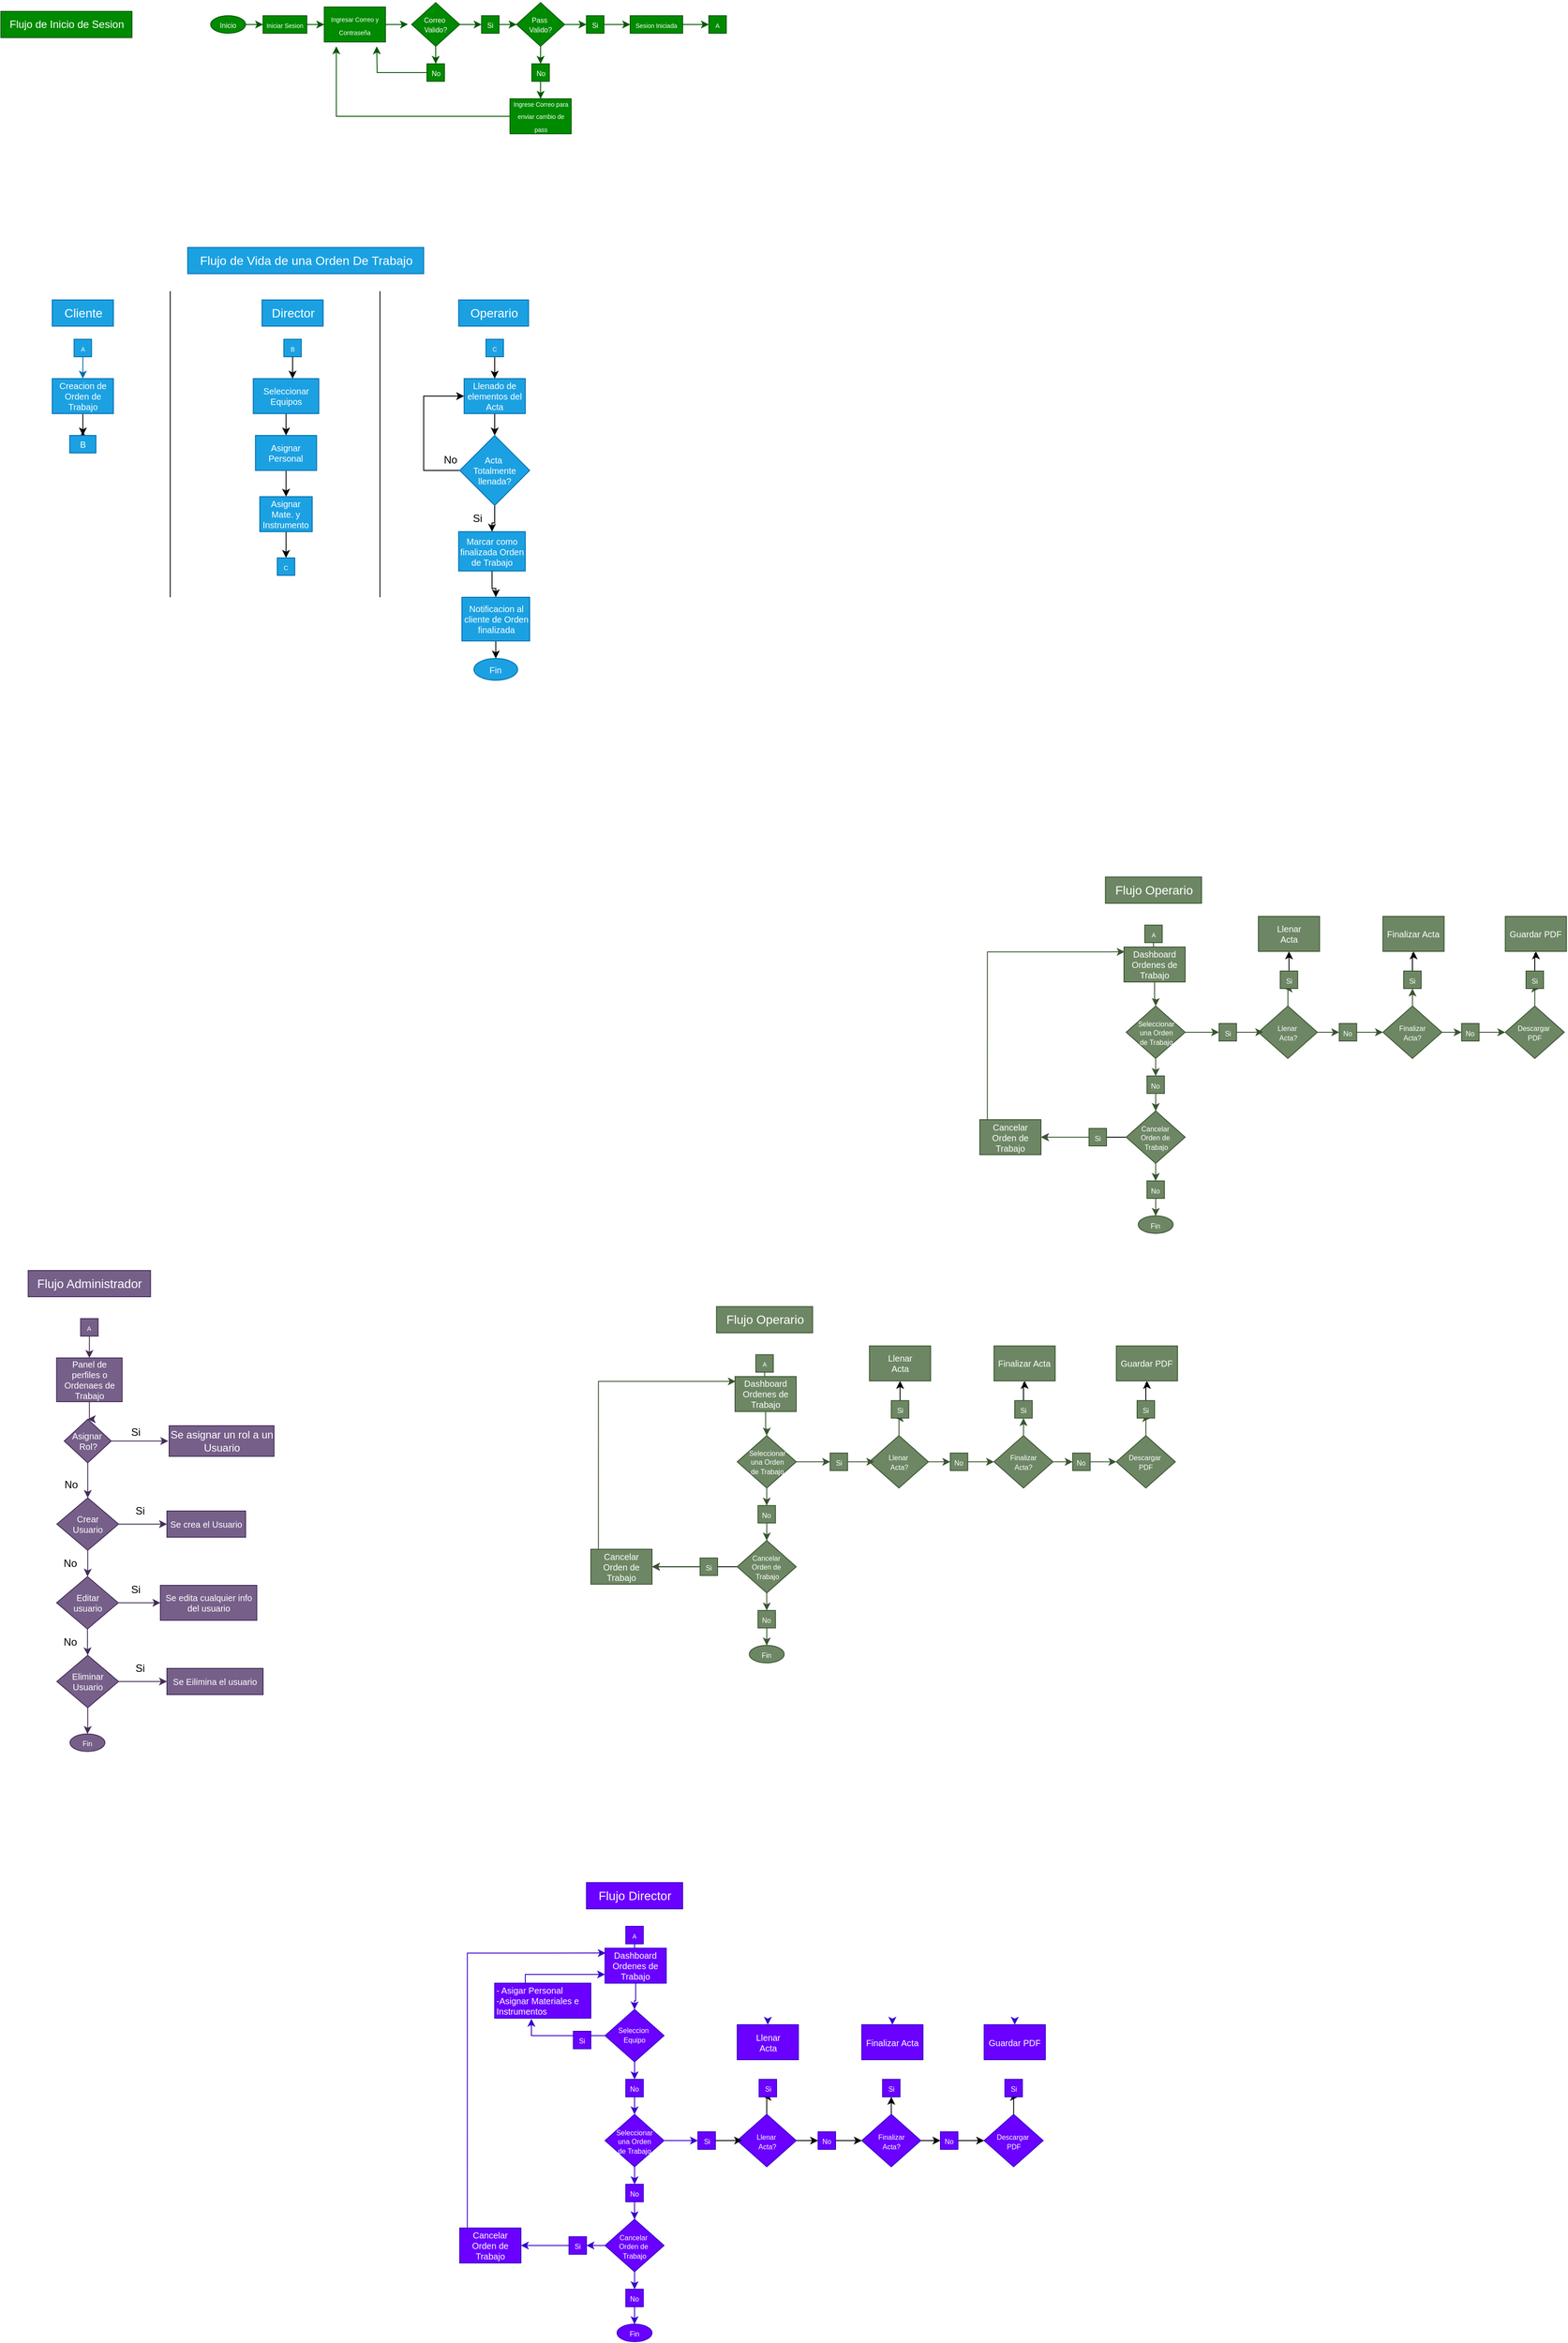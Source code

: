 <mxfile version="28.0.6">
  <diagram name="Página-1" id="DdBMksFBqjsVNMTyTA0M">
    <mxGraphModel dx="2578" dy="5215" grid="1" gridSize="10" guides="1" tooltips="1" connect="1" arrows="1" fold="1" page="1" pageScale="1" pageWidth="1200" pageHeight="1920" math="0" shadow="0">
      <root>
        <mxCell id="0" />
        <mxCell id="1" parent="0" />
        <mxCell id="WyhSAhA2KApJdr7Rd0g4-9" style="edgeStyle=orthogonalEdgeStyle;rounded=0;orthogonalLoop=1;jettySize=auto;html=1;entryX=0;entryY=0.5;entryDx=0;entryDy=0;fillColor=#008a00;strokeColor=#005700;" parent="1" source="WyhSAhA2KApJdr7Rd0g4-1" target="WyhSAhA2KApJdr7Rd0g4-4" edge="1">
          <mxGeometry relative="1" as="geometry" />
        </mxCell>
        <mxCell id="WyhSAhA2KApJdr7Rd0g4-1" value="&lt;font style=&quot;font-size: 8px;&quot;&gt;Inicio&lt;/font&gt;" style="ellipse;whiteSpace=wrap;html=1;fillColor=#008a00;fontColor=#ffffff;strokeColor=#005700;" parent="1" vertex="1">
          <mxGeometry x="320" y="-3765" width="40" height="20" as="geometry" />
        </mxCell>
        <mxCell id="qcbMB3I00EtHF7ef91Au-6" style="edgeStyle=orthogonalEdgeStyle;rounded=0;orthogonalLoop=1;jettySize=auto;html=1;entryX=0.5;entryY=0;entryDx=0;entryDy=0;fillColor=#008a00;strokeColor=#005700;" parent="1" source="WyhSAhA2KApJdr7Rd0g4-2" target="WyhSAhA2KApJdr7Rd0g4-13" edge="1">
          <mxGeometry relative="1" as="geometry" />
        </mxCell>
        <mxCell id="WyhSAhA2KApJdr7Rd0g4-2" value="&lt;div style=&quot;line-height: 70%;&quot;&gt;&lt;span style=&quot;font-size: 8px;&quot;&gt;Correo&amp;nbsp;&lt;/span&gt;&lt;/div&gt;&lt;div style=&quot;line-height: 70%;&quot;&gt;&lt;span style=&quot;font-size: 8px;&quot;&gt;Valido?&lt;/span&gt;&lt;/div&gt;" style="rhombus;whiteSpace=wrap;html=1;fillColor=#008a00;fontColor=#ffffff;strokeColor=#005700;" parent="1" vertex="1">
          <mxGeometry x="550" y="-3780" width="55" height="50" as="geometry" />
        </mxCell>
        <mxCell id="WyhSAhA2KApJdr7Rd0g4-8" style="edgeStyle=orthogonalEdgeStyle;rounded=0;orthogonalLoop=1;jettySize=auto;html=1;entryX=0;entryY=0.5;entryDx=0;entryDy=0;fillColor=#008a00;strokeColor=#005700;" parent="1" source="WyhSAhA2KApJdr7Rd0g4-4" target="WyhSAhA2KApJdr7Rd0g4-7" edge="1">
          <mxGeometry relative="1" as="geometry" />
        </mxCell>
        <mxCell id="WyhSAhA2KApJdr7Rd0g4-4" value="&lt;font style=&quot;font-size: 7px;&quot;&gt;Iniciar Sesion&lt;/font&gt;" style="rounded=0;whiteSpace=wrap;html=1;fillColor=#008a00;fontColor=#ffffff;strokeColor=#005700;" parent="1" vertex="1">
          <mxGeometry x="380" y="-3765" width="50" height="20" as="geometry" />
        </mxCell>
        <mxCell id="WyhSAhA2KApJdr7Rd0g4-16" style="edgeStyle=orthogonalEdgeStyle;rounded=0;orthogonalLoop=1;jettySize=auto;html=1;exitX=0.5;exitY=0;exitDx=0;exitDy=0;fillColor=#008a00;strokeColor=#005700;" parent="1" source="WyhSAhA2KApJdr7Rd0g4-7" edge="1">
          <mxGeometry relative="1" as="geometry">
            <mxPoint x="485.238" y="-3775" as="targetPoint" />
          </mxGeometry>
        </mxCell>
        <mxCell id="WyhSAhA2KApJdr7Rd0g4-7" value="&lt;font style=&quot;font-size: 7px;&quot;&gt;Ingresar Correo y Contraseña&lt;/font&gt;" style="rounded=0;whiteSpace=wrap;html=1;fillColor=#008a00;fontColor=#ffffff;strokeColor=#005700;" parent="1" vertex="1">
          <mxGeometry x="450" y="-3775" width="70" height="40" as="geometry" />
        </mxCell>
        <mxCell id="WyhSAhA2KApJdr7Rd0g4-11" style="edgeStyle=orthogonalEdgeStyle;rounded=0;orthogonalLoop=1;jettySize=auto;html=1;entryX=-0.078;entryY=0.495;entryDx=0;entryDy=0;entryPerimeter=0;fillColor=#008a00;strokeColor=#005700;" parent="1" source="WyhSAhA2KApJdr7Rd0g4-7" target="WyhSAhA2KApJdr7Rd0g4-2" edge="1">
          <mxGeometry relative="1" as="geometry" />
        </mxCell>
        <mxCell id="WyhSAhA2KApJdr7Rd0g4-13" value="&lt;font style=&quot;font-size: 8px;&quot;&gt;No&lt;/font&gt;" style="rounded=0;whiteSpace=wrap;html=1;fillColor=#008a00;fontColor=#ffffff;strokeColor=#005700;" parent="1" vertex="1">
          <mxGeometry x="567.5" y="-3710" width="20" height="20" as="geometry" />
        </mxCell>
        <mxCell id="WyhSAhA2KApJdr7Rd0g4-15" style="edgeStyle=orthogonalEdgeStyle;rounded=0;orthogonalLoop=1;jettySize=auto;html=1;fillColor=#008a00;strokeColor=#005700;" parent="1" source="WyhSAhA2KApJdr7Rd0g4-13" edge="1">
          <mxGeometry relative="1" as="geometry">
            <mxPoint x="510" y="-3730" as="targetPoint" />
          </mxGeometry>
        </mxCell>
        <mxCell id="WyhSAhA2KApJdr7Rd0g4-32" style="edgeStyle=orthogonalEdgeStyle;rounded=0;orthogonalLoop=1;jettySize=auto;html=1;entryX=0;entryY=0.5;entryDx=0;entryDy=0;fillColor=#008a00;strokeColor=#005700;" parent="1" source="WyhSAhA2KApJdr7Rd0g4-17" target="WyhSAhA2KApJdr7Rd0g4-31" edge="1">
          <mxGeometry relative="1" as="geometry" />
        </mxCell>
        <mxCell id="qcbMB3I00EtHF7ef91Au-7" style="edgeStyle=orthogonalEdgeStyle;rounded=0;orthogonalLoop=1;jettySize=auto;html=1;entryX=0.5;entryY=0;entryDx=0;entryDy=0;fillColor=#008a00;strokeColor=#005700;" parent="1" source="WyhSAhA2KApJdr7Rd0g4-17" target="WyhSAhA2KApJdr7Rd0g4-19" edge="1">
          <mxGeometry relative="1" as="geometry" />
        </mxCell>
        <mxCell id="WyhSAhA2KApJdr7Rd0g4-17" value="&lt;div style=&quot;line-height: 70%;&quot;&gt;&lt;span style=&quot;font-size: 8px;&quot;&gt;Pass&amp;nbsp;&lt;/span&gt;&lt;/div&gt;&lt;div style=&quot;line-height: 70%;&quot;&gt;&lt;span style=&quot;font-size: 8px;&quot;&gt;Valido?&lt;/span&gt;&lt;/div&gt;" style="rhombus;whiteSpace=wrap;html=1;fillColor=#008a00;fontColor=#ffffff;strokeColor=#005700;" parent="1" vertex="1">
          <mxGeometry x="670" y="-3780" width="55" height="50" as="geometry" />
        </mxCell>
        <mxCell id="WyhSAhA2KApJdr7Rd0g4-18" style="edgeStyle=orthogonalEdgeStyle;rounded=0;orthogonalLoop=1;jettySize=auto;html=1;entryX=0;entryY=0.5;entryDx=0;entryDy=0;fillColor=#008a00;strokeColor=#005700;" parent="1" source="WyhSAhA2KApJdr7Rd0g4-2" target="WyhSAhA2KApJdr7Rd0g4-28" edge="1">
          <mxGeometry relative="1" as="geometry" />
        </mxCell>
        <mxCell id="WyhSAhA2KApJdr7Rd0g4-27" style="edgeStyle=orthogonalEdgeStyle;rounded=0;orthogonalLoop=1;jettySize=auto;html=1;entryX=0.5;entryY=0;entryDx=0;entryDy=0;fillColor=#008a00;strokeColor=#005700;" parent="1" source="WyhSAhA2KApJdr7Rd0g4-19" target="WyhSAhA2KApJdr7Rd0g4-24" edge="1">
          <mxGeometry relative="1" as="geometry" />
        </mxCell>
        <mxCell id="WyhSAhA2KApJdr7Rd0g4-19" value="&lt;font style=&quot;font-size: 8px;&quot;&gt;No&lt;/font&gt;" style="rounded=0;whiteSpace=wrap;html=1;fillColor=#008a00;fontColor=#ffffff;strokeColor=#005700;" parent="1" vertex="1">
          <mxGeometry x="687.5" y="-3710" width="20" height="20" as="geometry" />
        </mxCell>
        <mxCell id="WyhSAhA2KApJdr7Rd0g4-24" value="&lt;font style=&quot;font-size: 7px;&quot;&gt;Ingrese Correo para enviar cambio de pass&lt;/font&gt;" style="rounded=0;whiteSpace=wrap;html=1;textDirection=ltr;labelPosition=center;verticalLabelPosition=middle;align=center;verticalAlign=middle;spacing=1;spacingBottom=3;fillColor=#008a00;fontColor=#ffffff;strokeColor=#005700;" parent="1" vertex="1">
          <mxGeometry x="662.5" y="-3670" width="70" height="40" as="geometry" />
        </mxCell>
        <mxCell id="WyhSAhA2KApJdr7Rd0g4-30" style="edgeStyle=orthogonalEdgeStyle;rounded=0;orthogonalLoop=1;jettySize=auto;html=1;entryX=0;entryY=0.5;entryDx=0;entryDy=0;fillColor=#008a00;strokeColor=#005700;" parent="1" source="WyhSAhA2KApJdr7Rd0g4-28" target="WyhSAhA2KApJdr7Rd0g4-17" edge="1">
          <mxGeometry relative="1" as="geometry" />
        </mxCell>
        <mxCell id="WyhSAhA2KApJdr7Rd0g4-28" value="&lt;font style=&quot;font-size: 8px;&quot;&gt;Si&lt;/font&gt;" style="rounded=0;whiteSpace=wrap;html=1;fillColor=#008a00;fontColor=#ffffff;strokeColor=#005700;" parent="1" vertex="1">
          <mxGeometry x="630" y="-3765" width="20" height="20" as="geometry" />
        </mxCell>
        <mxCell id="WyhSAhA2KApJdr7Rd0g4-35" style="edgeStyle=orthogonalEdgeStyle;rounded=0;orthogonalLoop=1;jettySize=auto;html=1;entryX=0;entryY=0.5;entryDx=0;entryDy=0;fillColor=#008a00;strokeColor=#005700;" parent="1" source="WyhSAhA2KApJdr7Rd0g4-31" target="WyhSAhA2KApJdr7Rd0g4-34" edge="1">
          <mxGeometry relative="1" as="geometry" />
        </mxCell>
        <mxCell id="WyhSAhA2KApJdr7Rd0g4-31" value="&lt;font style=&quot;font-size: 8px;&quot;&gt;Si&lt;/font&gt;" style="rounded=0;whiteSpace=wrap;html=1;fillColor=#008a00;fontColor=#ffffff;strokeColor=#005700;" parent="1" vertex="1">
          <mxGeometry x="750" y="-3765" width="20" height="20" as="geometry" />
        </mxCell>
        <mxCell id="WyhSAhA2KApJdr7Rd0g4-33" style="edgeStyle=orthogonalEdgeStyle;rounded=0;orthogonalLoop=1;jettySize=auto;html=1;entryX=0.197;entryY=1.125;entryDx=0;entryDy=0;entryPerimeter=0;fillColor=#008a00;strokeColor=#005700;" parent="1" source="WyhSAhA2KApJdr7Rd0g4-24" target="WyhSAhA2KApJdr7Rd0g4-7" edge="1">
          <mxGeometry relative="1" as="geometry">
            <mxPoint x="463" y="-3790" as="targetPoint" />
          </mxGeometry>
        </mxCell>
        <mxCell id="WyhSAhA2KApJdr7Rd0g4-39" style="edgeStyle=orthogonalEdgeStyle;rounded=0;orthogonalLoop=1;jettySize=auto;html=1;entryX=0;entryY=0.5;entryDx=0;entryDy=0;fillColor=#008a00;strokeColor=#005700;" parent="1" source="WyhSAhA2KApJdr7Rd0g4-34" target="WyhSAhA2KApJdr7Rd0g4-38" edge="1">
          <mxGeometry relative="1" as="geometry" />
        </mxCell>
        <mxCell id="WyhSAhA2KApJdr7Rd0g4-34" value="&lt;span style=&quot;font-size: 7px;&quot;&gt;Sesion Iniciada&lt;/span&gt;" style="rounded=0;whiteSpace=wrap;html=1;fillColor=#008a00;fontColor=#ffffff;strokeColor=#005700;" parent="1" vertex="1">
          <mxGeometry x="800" y="-3765" width="60" height="20" as="geometry" />
        </mxCell>
        <mxCell id="WyhSAhA2KApJdr7Rd0g4-36" value="Flujo de Inicio de Sesion" style="text;html=1;align=center;verticalAlign=middle;resizable=0;points=[];autosize=1;strokeColor=#005700;fillColor=#008a00;fontColor=#ffffff;" parent="1" vertex="1">
          <mxGeometry x="80" y="-3770" width="150" height="30" as="geometry" />
        </mxCell>
        <mxCell id="WyhSAhA2KApJdr7Rd0g4-37" value="Flujo de Vida de una Orden De Trabajo" style="text;html=1;align=center;verticalAlign=middle;resizable=0;points=[];autosize=1;strokeColor=#006EAF;fillColor=#1ba1e2;fontColor=#ffffff;fontSize=14;" parent="1" vertex="1">
          <mxGeometry x="293.75" y="-3500" width="270" height="30" as="geometry" />
        </mxCell>
        <mxCell id="WyhSAhA2KApJdr7Rd0g4-38" value="&lt;span style=&quot;font-size: 7px;&quot;&gt;A&lt;/span&gt;" style="rounded=0;whiteSpace=wrap;html=1;fillColor=#008a00;fontColor=#ffffff;strokeColor=#005700;" parent="1" vertex="1">
          <mxGeometry x="890" y="-3765" width="20" height="20" as="geometry" />
        </mxCell>
        <mxCell id="qcbMB3I00EtHF7ef91Au-4" style="edgeStyle=orthogonalEdgeStyle;rounded=0;orthogonalLoop=1;jettySize=auto;html=1;entryX=0.5;entryY=0;entryDx=0;entryDy=0;fillColor=#1ba1e2;strokeColor=#006EAF;" parent="1" source="WyhSAhA2KApJdr7Rd0g4-40" target="qcbMB3I00EtHF7ef91Au-2" edge="1">
          <mxGeometry relative="1" as="geometry" />
        </mxCell>
        <mxCell id="WyhSAhA2KApJdr7Rd0g4-40" value="&lt;span style=&quot;font-size: 7px;&quot;&gt;A&lt;/span&gt;" style="rounded=0;whiteSpace=wrap;html=1;fillColor=#1ba1e2;fontColor=#ffffff;strokeColor=#006EAF;" parent="1" vertex="1">
          <mxGeometry x="163.75" y="-3395" width="20" height="20" as="geometry" />
        </mxCell>
        <mxCell id="mN30hDfDkkvej036JPoa-261" value="" style="edgeStyle=orthogonalEdgeStyle;rounded=0;orthogonalLoop=1;jettySize=auto;html=1;" edge="1" parent="1" source="qcbMB3I00EtHF7ef91Au-2" target="mN30hDfDkkvej036JPoa-260">
          <mxGeometry relative="1" as="geometry" />
        </mxCell>
        <mxCell id="qcbMB3I00EtHF7ef91Au-2" value="&lt;font&gt;Creacion de Orden de Trabajo&lt;/font&gt;" style="rounded=0;whiteSpace=wrap;html=1;fillColor=#1ba1e2;fontColor=#ffffff;strokeColor=#006EAF;fontSize=10;" parent="1" vertex="1">
          <mxGeometry x="138.75" y="-3350" width="70" height="40" as="geometry" />
        </mxCell>
        <mxCell id="qcbMB3I00EtHF7ef91Au-54" style="edgeStyle=orthogonalEdgeStyle;rounded=0;orthogonalLoop=1;jettySize=auto;html=1;entryX=0.5;entryY=0;entryDx=0;entryDy=0;fillColor=#6a00ff;strokeColor=#3700CC;" parent="1" source="qcbMB3I00EtHF7ef91Au-55" target="qcbMB3I00EtHF7ef91Au-57" edge="1">
          <mxGeometry relative="1" as="geometry" />
        </mxCell>
        <mxCell id="qcbMB3I00EtHF7ef91Au-55" value="&lt;span style=&quot;font-size: 7px;&quot;&gt;A&lt;/span&gt;" style="rounded=0;whiteSpace=wrap;html=1;fillColor=#6a00ff;fontColor=#ffffff;strokeColor=#3700CC;" parent="1" vertex="1">
          <mxGeometry x="795" y="-1580" width="20" height="20" as="geometry" />
        </mxCell>
        <mxCell id="qcbMB3I00EtHF7ef91Au-56" style="edgeStyle=orthogonalEdgeStyle;rounded=0;orthogonalLoop=1;jettySize=auto;html=1;entryX=0.5;entryY=0;entryDx=0;entryDy=0;fillColor=#6a00ff;strokeColor=#3700CC;" parent="1" source="qcbMB3I00EtHF7ef91Au-57" target="qcbMB3I00EtHF7ef91Au-60" edge="1">
          <mxGeometry relative="1" as="geometry" />
        </mxCell>
        <mxCell id="qcbMB3I00EtHF7ef91Au-57" value="&lt;font&gt;Dashboard Ordenes de Trabajo&lt;/font&gt;" style="rounded=0;whiteSpace=wrap;html=1;fillColor=#6a00ff;fontColor=#ffffff;strokeColor=#3700CC;fontSize=10;" parent="1" vertex="1">
          <mxGeometry x="771.25" y="-1555" width="70" height="40" as="geometry" />
        </mxCell>
        <mxCell id="qcbMB3I00EtHF7ef91Au-58" style="edgeStyle=orthogonalEdgeStyle;rounded=0;orthogonalLoop=1;jettySize=auto;html=1;fillColor=#6a00ff;strokeColor=#3700CC;" parent="1" source="qcbMB3I00EtHF7ef91Au-60" target="qcbMB3I00EtHF7ef91Au-62" edge="1">
          <mxGeometry relative="1" as="geometry" />
        </mxCell>
        <mxCell id="qcbMB3I00EtHF7ef91Au-59" style="edgeStyle=orthogonalEdgeStyle;rounded=0;orthogonalLoop=1;jettySize=auto;html=1;entryX=0.5;entryY=0;entryDx=0;entryDy=0;fillColor=#6a00ff;strokeColor=#3700CC;" parent="1" source="qcbMB3I00EtHF7ef91Au-60" target="qcbMB3I00EtHF7ef91Au-64" edge="1">
          <mxGeometry relative="1" as="geometry" />
        </mxCell>
        <mxCell id="qcbMB3I00EtHF7ef91Au-60" value="&lt;div style=&quot;line-height: 70%;&quot;&gt;&lt;span style=&quot;font-size: 8px;&quot;&gt;Seleccion&amp;nbsp;&lt;/span&gt;&lt;/div&gt;&lt;div style=&quot;line-height: 70%;&quot;&gt;&lt;span style=&quot;font-size: 8px;&quot;&gt;Equipo&lt;/span&gt;&lt;/div&gt;" style="rhombus;whiteSpace=wrap;html=1;fillColor=#6a00ff;fontColor=#ffffff;strokeColor=#3700CC;spacingBottom=3;" parent="1" vertex="1">
          <mxGeometry x="771.25" y="-1485" width="67.5" height="60" as="geometry" />
        </mxCell>
        <mxCell id="qcbMB3I00EtHF7ef91Au-86" style="edgeStyle=orthogonalEdgeStyle;rounded=0;orthogonalLoop=1;jettySize=auto;html=1;entryX=0.386;entryY=1.021;entryDx=0;entryDy=0;entryPerimeter=0;fillColor=#6a00ff;strokeColor=#3700CC;" parent="1" source="qcbMB3I00EtHF7ef91Au-62" target="qcbMB3I00EtHF7ef91Au-66" edge="1">
          <mxGeometry relative="1" as="geometry">
            <Array as="points">
              <mxPoint x="687" y="-1455" />
              <mxPoint x="687" y="-1474" />
            </Array>
          </mxGeometry>
        </mxCell>
        <mxCell id="qcbMB3I00EtHF7ef91Au-62" value="&lt;font style=&quot;font-size: 8px;&quot;&gt;Si&lt;/font&gt;" style="rounded=0;whiteSpace=wrap;html=1;fillColor=#6a00ff;fontColor=#ffffff;strokeColor=#3700CC;" parent="1" vertex="1">
          <mxGeometry x="735" y="-1460" width="20" height="20" as="geometry" />
        </mxCell>
        <mxCell id="qcbMB3I00EtHF7ef91Au-63" style="edgeStyle=orthogonalEdgeStyle;rounded=0;orthogonalLoop=1;jettySize=auto;html=1;fillColor=#6a00ff;strokeColor=#3700CC;" parent="1" source="qcbMB3I00EtHF7ef91Au-64" target="qcbMB3I00EtHF7ef91Au-69" edge="1">
          <mxGeometry relative="1" as="geometry" />
        </mxCell>
        <mxCell id="qcbMB3I00EtHF7ef91Au-64" value="&lt;font style=&quot;font-size: 8px;&quot;&gt;No&lt;/font&gt;" style="rounded=0;whiteSpace=wrap;html=1;fillColor=#6a00ff;fontColor=#ffffff;strokeColor=#3700CC;" parent="1" vertex="1">
          <mxGeometry x="795" y="-1405" width="20" height="20" as="geometry" />
        </mxCell>
        <mxCell id="qcbMB3I00EtHF7ef91Au-65" style="edgeStyle=orthogonalEdgeStyle;rounded=0;orthogonalLoop=1;jettySize=auto;html=1;entryX=0;entryY=0.75;entryDx=0;entryDy=0;exitX=0.5;exitY=0;exitDx=0;exitDy=0;fillColor=#6a00ff;strokeColor=#3700CC;" parent="1" source="qcbMB3I00EtHF7ef91Au-66" target="qcbMB3I00EtHF7ef91Au-57" edge="1">
          <mxGeometry relative="1" as="geometry">
            <Array as="points">
              <mxPoint x="680" y="-1525" />
            </Array>
          </mxGeometry>
        </mxCell>
        <mxCell id="qcbMB3I00EtHF7ef91Au-66" value="- Asigar Personal&lt;br&gt;-Asignar Materiales e Instrumentos&lt;br&gt;&lt;div&gt;&lt;br&gt;&lt;/div&gt;" style="rounded=0;whiteSpace=wrap;html=1;fillColor=#6a00ff;fontColor=#ffffff;strokeColor=#3700CC;fontSize=10;spacingTop=11;align=left;" parent="1" vertex="1">
          <mxGeometry x="645" y="-1515" width="110" height="40" as="geometry" />
        </mxCell>
        <mxCell id="qcbMB3I00EtHF7ef91Au-67" style="edgeStyle=orthogonalEdgeStyle;rounded=0;orthogonalLoop=1;jettySize=auto;html=1;fillColor=#6a00ff;strokeColor=#3700CC;" parent="1" source="qcbMB3I00EtHF7ef91Au-69" target="qcbMB3I00EtHF7ef91Au-71" edge="1">
          <mxGeometry relative="1" as="geometry" />
        </mxCell>
        <mxCell id="qcbMB3I00EtHF7ef91Au-68" style="edgeStyle=orthogonalEdgeStyle;rounded=0;orthogonalLoop=1;jettySize=auto;html=1;entryX=0.5;entryY=0;entryDx=0;entryDy=0;fillColor=#6a00ff;strokeColor=#3700CC;" parent="1" source="qcbMB3I00EtHF7ef91Au-69" target="qcbMB3I00EtHF7ef91Au-75" edge="1">
          <mxGeometry relative="1" as="geometry" />
        </mxCell>
        <mxCell id="qcbMB3I00EtHF7ef91Au-69" value="&lt;div style=&quot;line-height: 70%;&quot;&gt;&lt;span style=&quot;font-size: 8px;&quot;&gt;Seleccionar&lt;br&gt;una Orden&lt;br&gt;de Trabajo&lt;/span&gt;&lt;/div&gt;" style="rhombus;whiteSpace=wrap;html=1;fillColor=#6a00ff;fontColor=#ffffff;strokeColor=#3700CC;spacingBottom=-1;" parent="1" vertex="1">
          <mxGeometry x="771.25" y="-1365" width="67.5" height="60" as="geometry" />
        </mxCell>
        <mxCell id="qcbMB3I00EtHF7ef91Au-71" value="&lt;font style=&quot;font-size: 8px;&quot;&gt;Si&lt;/font&gt;" style="rounded=0;whiteSpace=wrap;html=1;fillColor=#6a00ff;fontColor=#ffffff;strokeColor=#3700CC;" parent="1" vertex="1">
          <mxGeometry x="877.5" y="-1345" width="20" height="20" as="geometry" />
        </mxCell>
        <mxCell id="qcbMB3I00EtHF7ef91Au-74" style="edgeStyle=orthogonalEdgeStyle;rounded=0;orthogonalLoop=1;jettySize=auto;html=1;entryX=0.5;entryY=0;entryDx=0;entryDy=0;fillColor=#6a00ff;strokeColor=#3700CC;" parent="1" source="qcbMB3I00EtHF7ef91Au-75" target="qcbMB3I00EtHF7ef91Au-78" edge="1">
          <mxGeometry relative="1" as="geometry" />
        </mxCell>
        <mxCell id="qcbMB3I00EtHF7ef91Au-75" value="&lt;font style=&quot;font-size: 8px;&quot;&gt;No&lt;/font&gt;" style="rounded=0;whiteSpace=wrap;html=1;fillColor=#6a00ff;fontColor=#ffffff;strokeColor=#3700CC;" parent="1" vertex="1">
          <mxGeometry x="795" y="-1285" width="20" height="20" as="geometry" />
        </mxCell>
        <mxCell id="qcbMB3I00EtHF7ef91Au-76" style="edgeStyle=orthogonalEdgeStyle;rounded=0;orthogonalLoop=1;jettySize=auto;html=1;entryX=0.5;entryY=0;entryDx=0;entryDy=0;fillColor=#6a00ff;strokeColor=#3700CC;" parent="1" source="qcbMB3I00EtHF7ef91Au-78" target="qcbMB3I00EtHF7ef91Au-84" edge="1">
          <mxGeometry relative="1" as="geometry">
            <mxPoint x="805" y="-1165" as="targetPoint" />
          </mxGeometry>
        </mxCell>
        <mxCell id="qcbMB3I00EtHF7ef91Au-77" style="edgeStyle=orthogonalEdgeStyle;rounded=0;orthogonalLoop=1;jettySize=auto;html=1;entryX=1;entryY=0.5;entryDx=0;entryDy=0;fillColor=#6a00ff;strokeColor=#3700CC;" parent="1" source="qcbMB3I00EtHF7ef91Au-78" target="qcbMB3I00EtHF7ef91Au-80" edge="1">
          <mxGeometry relative="1" as="geometry" />
        </mxCell>
        <mxCell id="qcbMB3I00EtHF7ef91Au-78" value="&lt;div style=&quot;line-height: 70%;&quot;&gt;&lt;span style=&quot;font-size: 8px;&quot;&gt;Cancelar&amp;nbsp;&lt;/span&gt;&lt;/div&gt;&lt;div style=&quot;line-height: 70%;&quot;&gt;&lt;span style=&quot;font-size: 8px;&quot;&gt;Orden de&amp;nbsp;&lt;/span&gt;&lt;/div&gt;&lt;div style=&quot;line-height: 70%;&quot;&gt;&lt;span style=&quot;font-size: 8px;&quot;&gt;Trabajo&lt;/span&gt;&lt;/div&gt;" style="rhombus;whiteSpace=wrap;html=1;fillColor=#6a00ff;fontColor=#ffffff;strokeColor=#3700CC;spacingBottom=-1;" parent="1" vertex="1">
          <mxGeometry x="771.25" y="-1245" width="67.5" height="60" as="geometry" />
        </mxCell>
        <mxCell id="qcbMB3I00EtHF7ef91Au-79" style="edgeStyle=orthogonalEdgeStyle;rounded=0;orthogonalLoop=1;jettySize=auto;html=1;entryX=1;entryY=0.5;entryDx=0;entryDy=0;fillColor=#6a00ff;strokeColor=#3700CC;" parent="1" source="qcbMB3I00EtHF7ef91Au-80" target="qcbMB3I00EtHF7ef91Au-81" edge="1">
          <mxGeometry relative="1" as="geometry" />
        </mxCell>
        <mxCell id="qcbMB3I00EtHF7ef91Au-80" value="&lt;font style=&quot;font-size: 8px;&quot;&gt;Si&lt;/font&gt;" style="rounded=0;whiteSpace=wrap;html=1;fillColor=#6a00ff;fontColor=#ffffff;strokeColor=#3700CC;" parent="1" vertex="1">
          <mxGeometry x="730" y="-1225" width="20" height="20" as="geometry" />
        </mxCell>
        <mxCell id="qcbMB3I00EtHF7ef91Au-81" value="&lt;font&gt;Cancelar Orden de Trabajo&lt;/font&gt;" style="rounded=0;whiteSpace=wrap;html=1;fillColor=#6a00ff;fontColor=#ffffff;strokeColor=#3700CC;fontSize=10;" parent="1" vertex="1">
          <mxGeometry x="605" y="-1235" width="70" height="40" as="geometry" />
        </mxCell>
        <mxCell id="qcbMB3I00EtHF7ef91Au-82" style="edgeStyle=orthogonalEdgeStyle;rounded=0;orthogonalLoop=1;jettySize=auto;html=1;entryX=0.011;entryY=0.139;entryDx=0;entryDy=0;entryPerimeter=0;exitX=0.124;exitY=0;exitDx=0;exitDy=0;exitPerimeter=0;fillColor=#6a00ff;strokeColor=#3700CC;" parent="1" source="qcbMB3I00EtHF7ef91Au-81" target="qcbMB3I00EtHF7ef91Au-57" edge="1">
          <mxGeometry relative="1" as="geometry" />
        </mxCell>
        <mxCell id="qcbMB3I00EtHF7ef91Au-83" style="edgeStyle=orthogonalEdgeStyle;rounded=0;orthogonalLoop=1;jettySize=auto;html=1;entryX=0.5;entryY=0;entryDx=0;entryDy=0;fillColor=#6a00ff;strokeColor=#3700CC;" parent="1" source="qcbMB3I00EtHF7ef91Au-84" target="qcbMB3I00EtHF7ef91Au-85" edge="1">
          <mxGeometry relative="1" as="geometry" />
        </mxCell>
        <mxCell id="qcbMB3I00EtHF7ef91Au-84" value="&lt;font style=&quot;font-size: 8px;&quot;&gt;No&lt;/font&gt;" style="rounded=0;whiteSpace=wrap;html=1;fillColor=#6a00ff;fontColor=#ffffff;strokeColor=#3700CC;" parent="1" vertex="1">
          <mxGeometry x="795" y="-1165" width="20" height="20" as="geometry" />
        </mxCell>
        <mxCell id="qcbMB3I00EtHF7ef91Au-85" value="&lt;font style=&quot;font-size: 8px;&quot;&gt;Fin&lt;/font&gt;" style="ellipse;whiteSpace=wrap;html=1;fillColor=#6a00ff;fontColor=#ffffff;strokeColor=#3700CC;" parent="1" vertex="1">
          <mxGeometry x="785" y="-1125" width="40" height="20" as="geometry" />
        </mxCell>
        <mxCell id="mN30hDfDkkvej036JPoa-16" style="edgeStyle=orthogonalEdgeStyle;rounded=0;orthogonalLoop=1;jettySize=auto;html=1;entryX=0.25;entryY=1;entryDx=0;entryDy=0;" edge="1" parent="1" source="mN30hDfDkkvej036JPoa-1" target="mN30hDfDkkvej036JPoa-4">
          <mxGeometry relative="1" as="geometry" />
        </mxCell>
        <mxCell id="mN30hDfDkkvej036JPoa-17" style="edgeStyle=orthogonalEdgeStyle;rounded=0;orthogonalLoop=1;jettySize=auto;html=1;entryX=0;entryY=0.5;entryDx=0;entryDy=0;" edge="1" parent="1" source="mN30hDfDkkvej036JPoa-1" target="mN30hDfDkkvej036JPoa-11">
          <mxGeometry relative="1" as="geometry" />
        </mxCell>
        <mxCell id="mN30hDfDkkvej036JPoa-1" value="&lt;div style=&quot;line-height: 70%;&quot;&gt;&lt;span style=&quot;font-size: 8px;&quot;&gt;Llenar&amp;nbsp;&lt;/span&gt;&lt;/div&gt;&lt;div style=&quot;line-height: 70%;&quot;&gt;&lt;span style=&quot;font-size: 8px;&quot;&gt;Acta?&lt;/span&gt;&lt;/div&gt;" style="rhombus;whiteSpace=wrap;html=1;fillColor=#6a00ff;fontColor=#ffffff;strokeColor=#3700CC;spacingBottom=-1;" vertex="1" parent="1">
          <mxGeometry x="922.5" y="-1365" width="67.5" height="60" as="geometry" />
        </mxCell>
        <mxCell id="mN30hDfDkkvej036JPoa-19" style="edgeStyle=orthogonalEdgeStyle;rounded=0;orthogonalLoop=1;jettySize=auto;html=1;entryX=0.5;entryY=1;entryDx=0;entryDy=0;" edge="1" parent="1" source="mN30hDfDkkvej036JPoa-2" target="mN30hDfDkkvej036JPoa-5">
          <mxGeometry relative="1" as="geometry" />
        </mxCell>
        <mxCell id="mN30hDfDkkvej036JPoa-20" style="edgeStyle=orthogonalEdgeStyle;rounded=0;orthogonalLoop=1;jettySize=auto;html=1;entryX=0;entryY=0.5;entryDx=0;entryDy=0;" edge="1" parent="1" source="mN30hDfDkkvej036JPoa-2" target="mN30hDfDkkvej036JPoa-12">
          <mxGeometry relative="1" as="geometry" />
        </mxCell>
        <mxCell id="mN30hDfDkkvej036JPoa-2" value="&lt;div style=&quot;line-height: 70%;&quot;&gt;&lt;span style=&quot;font-size: 8px;&quot;&gt;Finalizar&lt;/span&gt;&lt;/div&gt;&lt;div style=&quot;line-height: 70%;&quot;&gt;&lt;span style=&quot;font-size: 8px;&quot;&gt;Acta?&lt;/span&gt;&lt;/div&gt;" style="rhombus;whiteSpace=wrap;html=1;fillColor=#6a00ff;fontColor=#ffffff;strokeColor=#3700CC;spacingBottom=-1;" vertex="1" parent="1">
          <mxGeometry x="1065" y="-1365" width="67.5" height="60" as="geometry" />
        </mxCell>
        <mxCell id="mN30hDfDkkvej036JPoa-22" style="edgeStyle=orthogonalEdgeStyle;rounded=0;orthogonalLoop=1;jettySize=auto;html=1;entryX=0.75;entryY=1;entryDx=0;entryDy=0;" edge="1" parent="1" source="mN30hDfDkkvej036JPoa-3" target="mN30hDfDkkvej036JPoa-13">
          <mxGeometry relative="1" as="geometry" />
        </mxCell>
        <mxCell id="mN30hDfDkkvej036JPoa-3" value="&lt;div style=&quot;line-height: 70%;&quot;&gt;&lt;span style=&quot;font-size: 8px;&quot;&gt;Descargar&amp;nbsp;&lt;/span&gt;&lt;/div&gt;&lt;div style=&quot;line-height: 70%;&quot;&gt;&lt;span style=&quot;font-size: 8px;&quot;&gt;PDF&lt;/span&gt;&lt;/div&gt;" style="rhombus;whiteSpace=wrap;html=1;fillColor=#6a00ff;fontColor=#ffffff;strokeColor=#3700CC;spacingBottom=-1;" vertex="1" parent="1">
          <mxGeometry x="1205" y="-1365" width="67.5" height="60" as="geometry" />
        </mxCell>
        <mxCell id="mN30hDfDkkvej036JPoa-4" value="&lt;font style=&quot;font-size: 8px;&quot;&gt;Si&lt;/font&gt;" style="rounded=0;whiteSpace=wrap;html=1;fillColor=#6a00ff;fontColor=#ffffff;strokeColor=#3700CC;" vertex="1" parent="1">
          <mxGeometry x="947.5" y="-1405" width="20" height="20" as="geometry" />
        </mxCell>
        <mxCell id="mN30hDfDkkvej036JPoa-5" value="&lt;font style=&quot;font-size: 8px;&quot;&gt;Si&lt;/font&gt;" style="rounded=0;whiteSpace=wrap;html=1;fillColor=#6a00ff;fontColor=#ffffff;strokeColor=#3700CC;" vertex="1" parent="1">
          <mxGeometry x="1088.75" y="-1405" width="20" height="20" as="geometry" />
        </mxCell>
        <mxCell id="mN30hDfDkkvej036JPoa-6" style="edgeStyle=orthogonalEdgeStyle;rounded=0;orthogonalLoop=1;jettySize=auto;html=1;entryX=0.082;entryY=0.495;entryDx=0;entryDy=0;entryPerimeter=0;" edge="1" parent="1" source="qcbMB3I00EtHF7ef91Au-71" target="mN30hDfDkkvej036JPoa-1">
          <mxGeometry relative="1" as="geometry" />
        </mxCell>
        <mxCell id="mN30hDfDkkvej036JPoa-18" style="edgeStyle=orthogonalEdgeStyle;rounded=0;orthogonalLoop=1;jettySize=auto;html=1;entryX=0;entryY=0.5;entryDx=0;entryDy=0;" edge="1" parent="1" source="mN30hDfDkkvej036JPoa-11" target="mN30hDfDkkvej036JPoa-2">
          <mxGeometry relative="1" as="geometry" />
        </mxCell>
        <mxCell id="mN30hDfDkkvej036JPoa-11" value="&lt;font style=&quot;font-size: 8px;&quot;&gt;No&lt;/font&gt;" style="rounded=0;whiteSpace=wrap;html=1;fillColor=#6a00ff;fontColor=#ffffff;strokeColor=#3700CC;" vertex="1" parent="1">
          <mxGeometry x="1015" y="-1345" width="20" height="20" as="geometry" />
        </mxCell>
        <mxCell id="mN30hDfDkkvej036JPoa-21" style="edgeStyle=orthogonalEdgeStyle;rounded=0;orthogonalLoop=1;jettySize=auto;html=1;entryX=0;entryY=0.5;entryDx=0;entryDy=0;" edge="1" parent="1" source="mN30hDfDkkvej036JPoa-12" target="mN30hDfDkkvej036JPoa-3">
          <mxGeometry relative="1" as="geometry" />
        </mxCell>
        <mxCell id="mN30hDfDkkvej036JPoa-12" value="&lt;font style=&quot;font-size: 8px;&quot;&gt;No&lt;/font&gt;" style="rounded=0;whiteSpace=wrap;html=1;fillColor=#6a00ff;fontColor=#ffffff;strokeColor=#3700CC;" vertex="1" parent="1">
          <mxGeometry x="1155" y="-1345" width="20" height="20" as="geometry" />
        </mxCell>
        <mxCell id="mN30hDfDkkvej036JPoa-13" value="&lt;font style=&quot;font-size: 8px;&quot;&gt;Si&lt;/font&gt;" style="rounded=0;whiteSpace=wrap;html=1;fillColor=#6a00ff;fontColor=#ffffff;strokeColor=#3700CC;" vertex="1" parent="1">
          <mxGeometry x="1228.75" y="-1405" width="20" height="20" as="geometry" />
        </mxCell>
        <mxCell id="mN30hDfDkkvej036JPoa-23" style="edgeStyle=orthogonalEdgeStyle;rounded=0;orthogonalLoop=1;jettySize=auto;html=1;entryX=0.5;entryY=0;entryDx=0;entryDy=0;fillColor=#6a00ff;strokeColor=#3700CC;" edge="1" parent="1" target="mN30hDfDkkvej036JPoa-24">
          <mxGeometry relative="1" as="geometry">
            <mxPoint x="956.25" y="-1472.5" as="sourcePoint" />
          </mxGeometry>
        </mxCell>
        <mxCell id="mN30hDfDkkvej036JPoa-24" value="&lt;font&gt;Llenar&lt;/font&gt;&lt;div&gt;&lt;font&gt;Acta&lt;/font&gt;&lt;/div&gt;" style="rounded=0;whiteSpace=wrap;html=1;fillColor=#6a00ff;fontColor=#ffffff;strokeColor=#3700CC;fontSize=10;" vertex="1" parent="1">
          <mxGeometry x="922.5" y="-1467.5" width="70" height="40" as="geometry" />
        </mxCell>
        <mxCell id="mN30hDfDkkvej036JPoa-25" style="edgeStyle=orthogonalEdgeStyle;rounded=0;orthogonalLoop=1;jettySize=auto;html=1;entryX=0.5;entryY=0;entryDx=0;entryDy=0;fillColor=#6a00ff;strokeColor=#3700CC;" edge="1" parent="1" target="mN30hDfDkkvej036JPoa-26">
          <mxGeometry relative="1" as="geometry">
            <mxPoint x="1098.75" y="-1472.5" as="sourcePoint" />
          </mxGeometry>
        </mxCell>
        <mxCell id="mN30hDfDkkvej036JPoa-26" value="&lt;font&gt;Finalizar Acta&lt;/font&gt;" style="rounded=0;whiteSpace=wrap;html=1;fillColor=#6a00ff;fontColor=#ffffff;strokeColor=#3700CC;fontSize=10;" vertex="1" parent="1">
          <mxGeometry x="1065" y="-1467.5" width="70" height="40" as="geometry" />
        </mxCell>
        <mxCell id="mN30hDfDkkvej036JPoa-27" style="edgeStyle=orthogonalEdgeStyle;rounded=0;orthogonalLoop=1;jettySize=auto;html=1;entryX=0.5;entryY=0;entryDx=0;entryDy=0;fillColor=#6a00ff;strokeColor=#3700CC;" edge="1" parent="1" target="mN30hDfDkkvej036JPoa-28">
          <mxGeometry relative="1" as="geometry">
            <mxPoint x="1238.75" y="-1472.5" as="sourcePoint" />
          </mxGeometry>
        </mxCell>
        <mxCell id="mN30hDfDkkvej036JPoa-28" value="&lt;font&gt;Guardar PDF&lt;/font&gt;" style="rounded=0;whiteSpace=wrap;html=1;fillColor=#6a00ff;fontColor=#ffffff;strokeColor=#3700CC;fontSize=10;" vertex="1" parent="1">
          <mxGeometry x="1205" y="-1467.5" width="70" height="40" as="geometry" />
        </mxCell>
        <mxCell id="mN30hDfDkkvej036JPoa-29" value="Flujo Operario" style="text;html=1;align=center;verticalAlign=middle;resizable=0;points=[];autosize=1;strokeColor=#3A5431;fillColor=#6d8764;fontColor=#ffffff;fontSize=14;" vertex="1" parent="1">
          <mxGeometry x="898.75" y="-2288.75" width="110" height="30" as="geometry" />
        </mxCell>
        <mxCell id="mN30hDfDkkvej036JPoa-30" style="edgeStyle=orthogonalEdgeStyle;rounded=0;orthogonalLoop=1;jettySize=auto;html=1;entryX=0.5;entryY=0;entryDx=0;entryDy=0;fillColor=#6d8764;strokeColor=#3A5431;" edge="1" parent="1" source="mN30hDfDkkvej036JPoa-31" target="mN30hDfDkkvej036JPoa-33">
          <mxGeometry relative="1" as="geometry" />
        </mxCell>
        <mxCell id="mN30hDfDkkvej036JPoa-31" value="&lt;span style=&quot;font-size: 7px;&quot;&gt;A&lt;/span&gt;" style="rounded=0;whiteSpace=wrap;html=1;fillColor=#6d8764;fontColor=#ffffff;strokeColor=#3A5431;" vertex="1" parent="1">
          <mxGeometry x="943.75" y="-2233.75" width="20" height="20" as="geometry" />
        </mxCell>
        <mxCell id="mN30hDfDkkvej036JPoa-83" style="edgeStyle=orthogonalEdgeStyle;rounded=0;orthogonalLoop=1;jettySize=auto;html=1;entryX=0.5;entryY=0;entryDx=0;entryDy=0;fillColor=#6d8764;strokeColor=#3A5431;" edge="1" parent="1" source="mN30hDfDkkvej036JPoa-33" target="mN30hDfDkkvej036JPoa-45">
          <mxGeometry relative="1" as="geometry" />
        </mxCell>
        <mxCell id="mN30hDfDkkvej036JPoa-33" value="&lt;font&gt;Dashboard Ordenes de Trabajo&lt;/font&gt;" style="rounded=0;whiteSpace=wrap;html=1;fillColor=#6d8764;fontColor=#ffffff;strokeColor=#3A5431;fontSize=10;" vertex="1" parent="1">
          <mxGeometry x="920" y="-2208.75" width="70" height="40" as="geometry" />
        </mxCell>
        <mxCell id="mN30hDfDkkvej036JPoa-43" style="edgeStyle=orthogonalEdgeStyle;rounded=0;orthogonalLoop=1;jettySize=auto;html=1;fillColor=#6d8764;strokeColor=#3A5431;" edge="1" parent="1" source="mN30hDfDkkvej036JPoa-45" target="mN30hDfDkkvej036JPoa-46">
          <mxGeometry relative="1" as="geometry" />
        </mxCell>
        <mxCell id="mN30hDfDkkvej036JPoa-44" style="edgeStyle=orthogonalEdgeStyle;rounded=0;orthogonalLoop=1;jettySize=auto;html=1;entryX=0.5;entryY=0;entryDx=0;entryDy=0;fillColor=#6d8764;strokeColor=#3A5431;" edge="1" parent="1" source="mN30hDfDkkvej036JPoa-45" target="mN30hDfDkkvej036JPoa-48">
          <mxGeometry relative="1" as="geometry" />
        </mxCell>
        <mxCell id="mN30hDfDkkvej036JPoa-45" value="&lt;div style=&quot;line-height: 70%;&quot;&gt;&lt;span style=&quot;font-size: 8px;&quot;&gt;Seleccionar&lt;br&gt;una Orden&lt;br&gt;de Trabajo&lt;/span&gt;&lt;/div&gt;" style="rhombus;whiteSpace=wrap;html=1;fillColor=#6d8764;fontColor=#ffffff;strokeColor=#3A5431;spacingBottom=-1;" vertex="1" parent="1">
          <mxGeometry x="922.5" y="-2141.25" width="67.5" height="60" as="geometry" />
        </mxCell>
        <mxCell id="mN30hDfDkkvej036JPoa-46" value="&lt;font style=&quot;font-size: 8px;&quot;&gt;Si&lt;/font&gt;" style="rounded=0;whiteSpace=wrap;html=1;fillColor=#6d8764;fontColor=#ffffff;strokeColor=#3A5431;" vertex="1" parent="1">
          <mxGeometry x="1028.75" y="-2121.25" width="20" height="20" as="geometry" />
        </mxCell>
        <mxCell id="mN30hDfDkkvej036JPoa-47" style="edgeStyle=orthogonalEdgeStyle;rounded=0;orthogonalLoop=1;jettySize=auto;html=1;entryX=0.5;entryY=0;entryDx=0;entryDy=0;fillColor=#6d8764;strokeColor=#3A5431;" edge="1" parent="1" source="mN30hDfDkkvej036JPoa-48" target="mN30hDfDkkvej036JPoa-51">
          <mxGeometry relative="1" as="geometry" />
        </mxCell>
        <mxCell id="mN30hDfDkkvej036JPoa-48" value="&lt;font style=&quot;font-size: 8px;&quot;&gt;No&lt;/font&gt;" style="rounded=0;whiteSpace=wrap;html=1;fillColor=#6d8764;fontColor=#ffffff;strokeColor=#3A5431;" vertex="1" parent="1">
          <mxGeometry x="946.25" y="-2061.25" width="20" height="20" as="geometry" />
        </mxCell>
        <mxCell id="mN30hDfDkkvej036JPoa-49" style="edgeStyle=orthogonalEdgeStyle;rounded=0;orthogonalLoop=1;jettySize=auto;html=1;entryX=0.5;entryY=0;entryDx=0;entryDy=0;fillColor=#6d8764;strokeColor=#3A5431;" edge="1" parent="1" source="mN30hDfDkkvej036JPoa-51" target="mN30hDfDkkvej036JPoa-57">
          <mxGeometry relative="1" as="geometry">
            <mxPoint x="956.25" y="-1941.25" as="targetPoint" />
          </mxGeometry>
        </mxCell>
        <mxCell id="mN30hDfDkkvej036JPoa-87" value="" style="edgeStyle=orthogonalEdgeStyle;rounded=0;orthogonalLoop=1;jettySize=auto;html=1;" edge="1" parent="1" source="mN30hDfDkkvej036JPoa-51" target="mN30hDfDkkvej036JPoa-54">
          <mxGeometry relative="1" as="geometry" />
        </mxCell>
        <mxCell id="mN30hDfDkkvej036JPoa-51" value="&lt;div style=&quot;line-height: 70%;&quot;&gt;&lt;span style=&quot;font-size: 8px;&quot;&gt;Cancelar&amp;nbsp;&lt;/span&gt;&lt;/div&gt;&lt;div style=&quot;line-height: 70%;&quot;&gt;&lt;span style=&quot;font-size: 8px;&quot;&gt;Orden de&amp;nbsp;&lt;/span&gt;&lt;/div&gt;&lt;div style=&quot;line-height: 70%;&quot;&gt;&lt;span style=&quot;font-size: 8px;&quot;&gt;Trabajo&lt;/span&gt;&lt;/div&gt;" style="rhombus;whiteSpace=wrap;html=1;fillColor=#6d8764;fontColor=#ffffff;strokeColor=#3A5431;spacingBottom=-1;" vertex="1" parent="1">
          <mxGeometry x="922.5" y="-2021.25" width="67.5" height="60" as="geometry" />
        </mxCell>
        <mxCell id="mN30hDfDkkvej036JPoa-52" style="edgeStyle=orthogonalEdgeStyle;rounded=0;orthogonalLoop=1;jettySize=auto;html=1;entryX=1;entryY=0.5;entryDx=0;entryDy=0;fillColor=#6d8764;strokeColor=#3A5431;" edge="1" parent="1" source="mN30hDfDkkvej036JPoa-53" target="mN30hDfDkkvej036JPoa-54">
          <mxGeometry relative="1" as="geometry" />
        </mxCell>
        <mxCell id="mN30hDfDkkvej036JPoa-53" value="&lt;font style=&quot;font-size: 8px;&quot;&gt;Si&lt;/font&gt;" style="rounded=0;whiteSpace=wrap;html=1;fillColor=#6d8764;fontColor=#ffffff;strokeColor=#3A5431;" vertex="1" parent="1">
          <mxGeometry x="880" y="-2001.25" width="20" height="20" as="geometry" />
        </mxCell>
        <mxCell id="mN30hDfDkkvej036JPoa-54" value="&lt;font&gt;Cancelar Orden de Trabajo&lt;/font&gt;" style="rounded=0;whiteSpace=wrap;html=1;fillColor=#6d8764;fontColor=#ffffff;strokeColor=#3A5431;fontSize=10;" vertex="1" parent="1">
          <mxGeometry x="755" y="-2011.25" width="70" height="40" as="geometry" />
        </mxCell>
        <mxCell id="mN30hDfDkkvej036JPoa-55" style="edgeStyle=orthogonalEdgeStyle;rounded=0;orthogonalLoop=1;jettySize=auto;html=1;entryX=0.011;entryY=0.139;entryDx=0;entryDy=0;entryPerimeter=0;exitX=0.124;exitY=0;exitDx=0;exitDy=0;exitPerimeter=0;fillColor=#6d8764;strokeColor=#3A5431;" edge="1" parent="1" source="mN30hDfDkkvej036JPoa-54" target="mN30hDfDkkvej036JPoa-33">
          <mxGeometry relative="1" as="geometry" />
        </mxCell>
        <mxCell id="mN30hDfDkkvej036JPoa-56" style="edgeStyle=orthogonalEdgeStyle;rounded=0;orthogonalLoop=1;jettySize=auto;html=1;entryX=0.5;entryY=0;entryDx=0;entryDy=0;fillColor=#6d8764;strokeColor=#3A5431;" edge="1" parent="1" source="mN30hDfDkkvej036JPoa-57" target="mN30hDfDkkvej036JPoa-58">
          <mxGeometry relative="1" as="geometry" />
        </mxCell>
        <mxCell id="mN30hDfDkkvej036JPoa-57" value="&lt;font style=&quot;font-size: 8px;&quot;&gt;No&lt;/font&gt;" style="rounded=0;whiteSpace=wrap;html=1;fillColor=#6d8764;fontColor=#ffffff;strokeColor=#3A5431;" vertex="1" parent="1">
          <mxGeometry x="946.25" y="-1941.25" width="20" height="20" as="geometry" />
        </mxCell>
        <mxCell id="mN30hDfDkkvej036JPoa-58" value="&lt;font style=&quot;font-size: 8px;&quot;&gt;Fin&lt;/font&gt;" style="ellipse;whiteSpace=wrap;html=1;fillColor=#6d8764;fontColor=#ffffff;strokeColor=#3A5431;" vertex="1" parent="1">
          <mxGeometry x="936.25" y="-1901.25" width="40" height="20" as="geometry" />
        </mxCell>
        <mxCell id="mN30hDfDkkvej036JPoa-59" style="edgeStyle=orthogonalEdgeStyle;rounded=0;orthogonalLoop=1;jettySize=auto;html=1;entryX=0.25;entryY=1;entryDx=0;entryDy=0;fillColor=#6d8764;strokeColor=#3A5431;" edge="1" parent="1" source="mN30hDfDkkvej036JPoa-61" target="mN30hDfDkkvej036JPoa-67">
          <mxGeometry relative="1" as="geometry" />
        </mxCell>
        <mxCell id="mN30hDfDkkvej036JPoa-60" style="edgeStyle=orthogonalEdgeStyle;rounded=0;orthogonalLoop=1;jettySize=auto;html=1;entryX=0;entryY=0.5;entryDx=0;entryDy=0;fillColor=#6d8764;strokeColor=#3A5431;" edge="1" parent="1" source="mN30hDfDkkvej036JPoa-61" target="mN30hDfDkkvej036JPoa-71">
          <mxGeometry relative="1" as="geometry" />
        </mxCell>
        <mxCell id="mN30hDfDkkvej036JPoa-61" value="&lt;div style=&quot;line-height: 70%;&quot;&gt;&lt;span style=&quot;font-size: 8px;&quot;&gt;Llenar&amp;nbsp;&lt;/span&gt;&lt;/div&gt;&lt;div style=&quot;line-height: 70%;&quot;&gt;&lt;span style=&quot;font-size: 8px;&quot;&gt;Acta?&lt;/span&gt;&lt;/div&gt;" style="rhombus;whiteSpace=wrap;html=1;fillColor=#6d8764;fontColor=#ffffff;strokeColor=#3A5431;spacingBottom=-1;" vertex="1" parent="1">
          <mxGeometry x="1073.75" y="-2141.25" width="67.5" height="60" as="geometry" />
        </mxCell>
        <mxCell id="mN30hDfDkkvej036JPoa-62" style="edgeStyle=orthogonalEdgeStyle;rounded=0;orthogonalLoop=1;jettySize=auto;html=1;entryX=0.5;entryY=1;entryDx=0;entryDy=0;fillColor=#6d8764;strokeColor=#3A5431;" edge="1" parent="1" source="mN30hDfDkkvej036JPoa-64" target="mN30hDfDkkvej036JPoa-68">
          <mxGeometry relative="1" as="geometry" />
        </mxCell>
        <mxCell id="mN30hDfDkkvej036JPoa-63" style="edgeStyle=orthogonalEdgeStyle;rounded=0;orthogonalLoop=1;jettySize=auto;html=1;entryX=0;entryY=0.5;entryDx=0;entryDy=0;fillColor=#6d8764;strokeColor=#3A5431;" edge="1" parent="1" source="mN30hDfDkkvej036JPoa-64" target="mN30hDfDkkvej036JPoa-73">
          <mxGeometry relative="1" as="geometry" />
        </mxCell>
        <mxCell id="mN30hDfDkkvej036JPoa-64" value="&lt;div style=&quot;line-height: 70%;&quot;&gt;&lt;span style=&quot;font-size: 8px;&quot;&gt;Finalizar&lt;/span&gt;&lt;/div&gt;&lt;div style=&quot;line-height: 70%;&quot;&gt;&lt;span style=&quot;font-size: 8px;&quot;&gt;Acta?&lt;/span&gt;&lt;/div&gt;" style="rhombus;whiteSpace=wrap;html=1;fillColor=#6d8764;fontColor=#ffffff;strokeColor=#3A5431;spacingBottom=-1;" vertex="1" parent="1">
          <mxGeometry x="1216.25" y="-2141.25" width="67.5" height="60" as="geometry" />
        </mxCell>
        <mxCell id="mN30hDfDkkvej036JPoa-65" style="edgeStyle=orthogonalEdgeStyle;rounded=0;orthogonalLoop=1;jettySize=auto;html=1;entryX=0.75;entryY=1;entryDx=0;entryDy=0;fillColor=#6d8764;strokeColor=#3A5431;" edge="1" parent="1" source="mN30hDfDkkvej036JPoa-66" target="mN30hDfDkkvej036JPoa-74">
          <mxGeometry relative="1" as="geometry" />
        </mxCell>
        <mxCell id="mN30hDfDkkvej036JPoa-66" value="&lt;div style=&quot;line-height: 70%;&quot;&gt;&lt;span style=&quot;font-size: 8px;&quot;&gt;Descargar&amp;nbsp;&lt;/span&gt;&lt;/div&gt;&lt;div style=&quot;line-height: 70%;&quot;&gt;&lt;span style=&quot;font-size: 8px;&quot;&gt;PDF&lt;/span&gt;&lt;/div&gt;" style="rhombus;whiteSpace=wrap;html=1;fillColor=#6d8764;fontColor=#ffffff;strokeColor=#3A5431;spacingBottom=-1;" vertex="1" parent="1">
          <mxGeometry x="1356.25" y="-2141.25" width="67.5" height="60" as="geometry" />
        </mxCell>
        <mxCell id="mN30hDfDkkvej036JPoa-84" value="" style="edgeStyle=orthogonalEdgeStyle;rounded=0;orthogonalLoop=1;jettySize=auto;html=1;" edge="1" parent="1" source="mN30hDfDkkvej036JPoa-67" target="mN30hDfDkkvej036JPoa-76">
          <mxGeometry relative="1" as="geometry" />
        </mxCell>
        <mxCell id="mN30hDfDkkvej036JPoa-67" value="&lt;font style=&quot;font-size: 8px;&quot;&gt;Si&lt;/font&gt;" style="rounded=0;whiteSpace=wrap;html=1;fillColor=#6d8764;fontColor=#ffffff;strokeColor=#3A5431;" vertex="1" parent="1">
          <mxGeometry x="1098.75" y="-2181.25" width="20" height="20" as="geometry" />
        </mxCell>
        <mxCell id="mN30hDfDkkvej036JPoa-85" value="" style="edgeStyle=orthogonalEdgeStyle;rounded=0;orthogonalLoop=1;jettySize=auto;html=1;" edge="1" parent="1" source="mN30hDfDkkvej036JPoa-68" target="mN30hDfDkkvej036JPoa-78">
          <mxGeometry relative="1" as="geometry" />
        </mxCell>
        <mxCell id="mN30hDfDkkvej036JPoa-68" value="&lt;font style=&quot;font-size: 8px;&quot;&gt;Si&lt;/font&gt;" style="rounded=0;whiteSpace=wrap;html=1;fillColor=#6d8764;fontColor=#ffffff;strokeColor=#3A5431;" vertex="1" parent="1">
          <mxGeometry x="1240" y="-2181.25" width="20" height="20" as="geometry" />
        </mxCell>
        <mxCell id="mN30hDfDkkvej036JPoa-69" style="edgeStyle=orthogonalEdgeStyle;rounded=0;orthogonalLoop=1;jettySize=auto;html=1;entryX=0.082;entryY=0.495;entryDx=0;entryDy=0;entryPerimeter=0;fillColor=#6d8764;strokeColor=#3A5431;" edge="1" parent="1" source="mN30hDfDkkvej036JPoa-46" target="mN30hDfDkkvej036JPoa-61">
          <mxGeometry relative="1" as="geometry" />
        </mxCell>
        <mxCell id="mN30hDfDkkvej036JPoa-70" style="edgeStyle=orthogonalEdgeStyle;rounded=0;orthogonalLoop=1;jettySize=auto;html=1;entryX=0;entryY=0.5;entryDx=0;entryDy=0;fillColor=#6d8764;strokeColor=#3A5431;" edge="1" parent="1" source="mN30hDfDkkvej036JPoa-71" target="mN30hDfDkkvej036JPoa-64">
          <mxGeometry relative="1" as="geometry" />
        </mxCell>
        <mxCell id="mN30hDfDkkvej036JPoa-71" value="&lt;font style=&quot;font-size: 8px;&quot;&gt;No&lt;/font&gt;" style="rounded=0;whiteSpace=wrap;html=1;fillColor=#6d8764;fontColor=#ffffff;strokeColor=#3A5431;" vertex="1" parent="1">
          <mxGeometry x="1166.25" y="-2121.25" width="20" height="20" as="geometry" />
        </mxCell>
        <mxCell id="mN30hDfDkkvej036JPoa-72" style="edgeStyle=orthogonalEdgeStyle;rounded=0;orthogonalLoop=1;jettySize=auto;html=1;entryX=0;entryY=0.5;entryDx=0;entryDy=0;fillColor=#6d8764;strokeColor=#3A5431;" edge="1" parent="1" source="mN30hDfDkkvej036JPoa-73" target="mN30hDfDkkvej036JPoa-66">
          <mxGeometry relative="1" as="geometry" />
        </mxCell>
        <mxCell id="mN30hDfDkkvej036JPoa-73" value="&lt;font style=&quot;font-size: 8px;&quot;&gt;No&lt;/font&gt;" style="rounded=0;whiteSpace=wrap;html=1;fillColor=#6d8764;fontColor=#ffffff;strokeColor=#3A5431;" vertex="1" parent="1">
          <mxGeometry x="1306.25" y="-2121.25" width="20" height="20" as="geometry" />
        </mxCell>
        <mxCell id="mN30hDfDkkvej036JPoa-86" value="" style="edgeStyle=orthogonalEdgeStyle;rounded=0;orthogonalLoop=1;jettySize=auto;html=1;" edge="1" parent="1" source="mN30hDfDkkvej036JPoa-74" target="mN30hDfDkkvej036JPoa-80">
          <mxGeometry relative="1" as="geometry" />
        </mxCell>
        <mxCell id="mN30hDfDkkvej036JPoa-74" value="&lt;font style=&quot;font-size: 8px;&quot;&gt;Si&lt;/font&gt;" style="rounded=0;whiteSpace=wrap;html=1;fillColor=#6d8764;fontColor=#ffffff;strokeColor=#3A5431;" vertex="1" parent="1">
          <mxGeometry x="1380" y="-2181.25" width="20" height="20" as="geometry" />
        </mxCell>
        <mxCell id="mN30hDfDkkvej036JPoa-76" value="&lt;font&gt;Llenar&lt;/font&gt;&lt;div&gt;&lt;font&gt;Acta&lt;/font&gt;&lt;/div&gt;" style="rounded=0;whiteSpace=wrap;html=1;fillColor=#6d8764;fontColor=#ffffff;strokeColor=#3A5431;fontSize=10;" vertex="1" parent="1">
          <mxGeometry x="1073.75" y="-2243.75" width="70" height="40" as="geometry" />
        </mxCell>
        <mxCell id="mN30hDfDkkvej036JPoa-78" value="&lt;font&gt;Finalizar Acta&lt;/font&gt;" style="rounded=0;whiteSpace=wrap;html=1;fillColor=#6d8764;fontColor=#ffffff;strokeColor=#3A5431;fontSize=10;" vertex="1" parent="1">
          <mxGeometry x="1216.25" y="-2243.75" width="70" height="40" as="geometry" />
        </mxCell>
        <mxCell id="mN30hDfDkkvej036JPoa-80" value="&lt;font&gt;Guardar PDF&lt;/font&gt;" style="rounded=0;whiteSpace=wrap;html=1;fillColor=#6d8764;fontColor=#ffffff;strokeColor=#3A5431;fontSize=10;" vertex="1" parent="1">
          <mxGeometry x="1356.25" y="-2243.75" width="70" height="40" as="geometry" />
        </mxCell>
        <mxCell id="mN30hDfDkkvej036JPoa-88" value="Flujo Administrador" style="text;html=1;align=center;verticalAlign=middle;resizable=0;points=[];autosize=1;strokeColor=#432D57;fillColor=#76608a;fontColor=#ffffff;fontSize=14;" vertex="1" parent="1">
          <mxGeometry x="111.25" y="-2330" width="140" height="30" as="geometry" />
        </mxCell>
        <mxCell id="mN30hDfDkkvej036JPoa-89" style="edgeStyle=orthogonalEdgeStyle;rounded=0;orthogonalLoop=1;jettySize=auto;html=1;entryX=0.5;entryY=0;entryDx=0;entryDy=0;fillColor=#76608a;strokeColor=#432D57;" edge="1" parent="1" source="mN30hDfDkkvej036JPoa-90" target="mN30hDfDkkvej036JPoa-92">
          <mxGeometry relative="1" as="geometry" />
        </mxCell>
        <mxCell id="mN30hDfDkkvej036JPoa-90" value="&lt;span style=&quot;font-size: 7px;&quot;&gt;A&lt;/span&gt;" style="rounded=0;whiteSpace=wrap;html=1;fillColor=#76608a;fontColor=#ffffff;strokeColor=#432D57;" vertex="1" parent="1">
          <mxGeometry x="171.25" y="-2275" width="20" height="20" as="geometry" />
        </mxCell>
        <mxCell id="mN30hDfDkkvej036JPoa-133" value="" style="edgeStyle=orthogonalEdgeStyle;rounded=0;orthogonalLoop=1;jettySize=auto;html=1;fillColor=#76608a;strokeColor=#432D57;" edge="1" parent="1" source="mN30hDfDkkvej036JPoa-92" target="mN30hDfDkkvej036JPoa-132">
          <mxGeometry relative="1" as="geometry" />
        </mxCell>
        <mxCell id="mN30hDfDkkvej036JPoa-92" value="&lt;font&gt;Panel de perfiles o Ordenaes de Trabajo&lt;/font&gt;" style="rounded=0;whiteSpace=wrap;html=1;fillColor=#76608a;fontColor=#ffffff;strokeColor=#432D57;fontSize=10;" vertex="1" parent="1">
          <mxGeometry x="143.75" y="-2230" width="75" height="50" as="geometry" />
        </mxCell>
        <mxCell id="mN30hDfDkkvej036JPoa-135" value="" style="edgeStyle=orthogonalEdgeStyle;rounded=0;orthogonalLoop=1;jettySize=auto;html=1;fillColor=#76608a;strokeColor=#432D57;" edge="1" parent="1" source="mN30hDfDkkvej036JPoa-132">
          <mxGeometry relative="1" as="geometry">
            <mxPoint x="271.5" y="-2135" as="targetPoint" />
          </mxGeometry>
        </mxCell>
        <mxCell id="mN30hDfDkkvej036JPoa-139" value="" style="edgeStyle=orthogonalEdgeStyle;rounded=0;orthogonalLoop=1;jettySize=auto;html=1;fillColor=#76608a;strokeColor=#432D57;" edge="1" parent="1" source="mN30hDfDkkvej036JPoa-132" target="mN30hDfDkkvej036JPoa-138">
          <mxGeometry relative="1" as="geometry" />
        </mxCell>
        <mxCell id="mN30hDfDkkvej036JPoa-132" value="Asignar&amp;nbsp;&lt;div&gt;Rol?&lt;/div&gt;" style="rhombus;whiteSpace=wrap;html=1;fontSize=10;fillColor=#76608a;strokeColor=#432D57;fontColor=#ffffff;rounded=0;" vertex="1" parent="1">
          <mxGeometry x="152.5" y="-2160" width="53.75" height="50" as="geometry" />
        </mxCell>
        <mxCell id="mN30hDfDkkvej036JPoa-136" value="Si" style="text;html=1;align=center;verticalAlign=middle;resizable=0;points=[];autosize=1;" vertex="1" parent="1">
          <mxGeometry x="218.75" y="-2160" width="30" height="30" as="geometry" />
        </mxCell>
        <mxCell id="mN30hDfDkkvej036JPoa-137" value="Se asignar un rol a un Usuario" style="rounded=0;whiteSpace=wrap;html=1;fillColor=#76608a;fontColor=#ffffff;strokeColor=#432D57;" vertex="1" parent="1">
          <mxGeometry x="272.5" y="-2152.5" width="120" height="35" as="geometry" />
        </mxCell>
        <mxCell id="mN30hDfDkkvej036JPoa-141" value="" style="edgeStyle=orthogonalEdgeStyle;rounded=0;orthogonalLoop=1;jettySize=auto;html=1;fillColor=#76608a;strokeColor=#432D57;" edge="1" parent="1" source="mN30hDfDkkvej036JPoa-138" target="mN30hDfDkkvej036JPoa-140">
          <mxGeometry relative="1" as="geometry" />
        </mxCell>
        <mxCell id="mN30hDfDkkvej036JPoa-145" value="" style="edgeStyle=orthogonalEdgeStyle;rounded=0;orthogonalLoop=1;jettySize=auto;html=1;fillColor=#76608a;strokeColor=#432D57;" edge="1" parent="1" source="mN30hDfDkkvej036JPoa-138" target="mN30hDfDkkvej036JPoa-144">
          <mxGeometry relative="1" as="geometry" />
        </mxCell>
        <mxCell id="mN30hDfDkkvej036JPoa-138" value="Crear&lt;div&gt;Usuario&lt;/div&gt;" style="rhombus;whiteSpace=wrap;html=1;fontSize=10;fillColor=#76608a;strokeColor=#432D57;fontColor=#ffffff;rounded=0;" vertex="1" parent="1">
          <mxGeometry x="144.06" y="-2070" width="70.63" height="60" as="geometry" />
        </mxCell>
        <mxCell id="mN30hDfDkkvej036JPoa-143" value="" style="edgeStyle=orthogonalEdgeStyle;rounded=0;orthogonalLoop=1;jettySize=auto;html=1;fillColor=#76608a;strokeColor=#432D57;" edge="1" parent="1" source="mN30hDfDkkvej036JPoa-140" target="mN30hDfDkkvej036JPoa-142">
          <mxGeometry relative="1" as="geometry" />
        </mxCell>
        <mxCell id="mN30hDfDkkvej036JPoa-148" value="" style="edgeStyle=orthogonalEdgeStyle;rounded=0;orthogonalLoop=1;jettySize=auto;html=1;fillColor=#76608a;strokeColor=#432D57;" edge="1" parent="1" source="mN30hDfDkkvej036JPoa-140" target="mN30hDfDkkvej036JPoa-147">
          <mxGeometry relative="1" as="geometry" />
        </mxCell>
        <mxCell id="mN30hDfDkkvej036JPoa-140" value="Editar&lt;div&gt;usuario&lt;/div&gt;" style="rhombus;whiteSpace=wrap;html=1;fontSize=10;fillColor=#76608a;strokeColor=#432D57;fontColor=#ffffff;rounded=0;" vertex="1" parent="1">
          <mxGeometry x="143.75" y="-1980" width="70.63" height="60" as="geometry" />
        </mxCell>
        <mxCell id="mN30hDfDkkvej036JPoa-150" value="" style="edgeStyle=orthogonalEdgeStyle;rounded=0;orthogonalLoop=1;jettySize=auto;html=1;fillColor=#76608a;strokeColor=#432D57;" edge="1" parent="1" source="mN30hDfDkkvej036JPoa-142" target="mN30hDfDkkvej036JPoa-149">
          <mxGeometry relative="1" as="geometry" />
        </mxCell>
        <mxCell id="mN30hDfDkkvej036JPoa-160" value="" style="edgeStyle=orthogonalEdgeStyle;rounded=0;orthogonalLoop=1;jettySize=auto;html=1;fillColor=#76608a;strokeColor=#432D57;" edge="1" parent="1" source="mN30hDfDkkvej036JPoa-142" target="mN30hDfDkkvej036JPoa-159">
          <mxGeometry relative="1" as="geometry" />
        </mxCell>
        <mxCell id="mN30hDfDkkvej036JPoa-142" value="Eliminar&lt;div&gt;Usuario&lt;/div&gt;" style="rhombus;whiteSpace=wrap;html=1;fontSize=10;fillColor=#76608a;strokeColor=#432D57;fontColor=#ffffff;rounded=0;" vertex="1" parent="1">
          <mxGeometry x="144.06" y="-1890" width="70.63" height="60" as="geometry" />
        </mxCell>
        <mxCell id="mN30hDfDkkvej036JPoa-144" value="Se crea el Usuario" style="whiteSpace=wrap;html=1;fontSize=10;fillColor=#76608a;strokeColor=#432D57;fontColor=#ffffff;rounded=0;" vertex="1" parent="1">
          <mxGeometry x="270" y="-2055" width="90" height="30" as="geometry" />
        </mxCell>
        <mxCell id="mN30hDfDkkvej036JPoa-147" value="Se edita cualquier info&lt;div&gt;del usuario&lt;/div&gt;" style="whiteSpace=wrap;html=1;fontSize=10;fillColor=#76608a;strokeColor=#432D57;fontColor=#ffffff;rounded=0;" vertex="1" parent="1">
          <mxGeometry x="262.5" y="-1970" width="110.31" height="40" as="geometry" />
        </mxCell>
        <mxCell id="mN30hDfDkkvej036JPoa-149" value="Se Eilimina el usuario" style="whiteSpace=wrap;html=1;fontSize=10;fillColor=#76608a;strokeColor=#432D57;fontColor=#ffffff;rounded=0;" vertex="1" parent="1">
          <mxGeometry x="270.01" y="-1875" width="109.99" height="30" as="geometry" />
        </mxCell>
        <mxCell id="mN30hDfDkkvej036JPoa-151" value="Si" style="text;html=1;align=center;verticalAlign=middle;resizable=0;points=[];autosize=1;" vertex="1" parent="1">
          <mxGeometry x="223.75" y="-2070" width="30" height="30" as="geometry" />
        </mxCell>
        <mxCell id="mN30hDfDkkvej036JPoa-152" value="Si" style="text;html=1;align=center;verticalAlign=middle;resizable=0;points=[];autosize=1;" vertex="1" parent="1">
          <mxGeometry x="218.75" y="-1980" width="30" height="30" as="geometry" />
        </mxCell>
        <mxCell id="mN30hDfDkkvej036JPoa-153" value="Si" style="text;html=1;align=center;verticalAlign=middle;resizable=0;points=[];autosize=1;" vertex="1" parent="1">
          <mxGeometry x="223.75" y="-1890" width="30" height="30" as="geometry" />
        </mxCell>
        <mxCell id="mN30hDfDkkvej036JPoa-154" value="No" style="text;html=1;align=center;verticalAlign=middle;resizable=0;points=[];autosize=1;" vertex="1" parent="1">
          <mxGeometry x="138.75" y="-1920" width="40" height="30" as="geometry" />
        </mxCell>
        <mxCell id="mN30hDfDkkvej036JPoa-155" value="No" style="text;html=1;align=center;verticalAlign=middle;resizable=0;points=[];autosize=1;" vertex="1" parent="1">
          <mxGeometry x="138.75" y="-2010" width="40" height="30" as="geometry" />
        </mxCell>
        <mxCell id="mN30hDfDkkvej036JPoa-156" value="No" style="text;html=1;align=center;verticalAlign=middle;resizable=0;points=[];autosize=1;" vertex="1" parent="1">
          <mxGeometry x="140" y="-2100" width="40" height="30" as="geometry" />
        </mxCell>
        <mxCell id="mN30hDfDkkvej036JPoa-159" value="&lt;font style=&quot;font-size: 8px;&quot;&gt;Fin&lt;/font&gt;" style="ellipse;whiteSpace=wrap;html=1;fillColor=#76608a;strokeColor=#432D57;fontColor=#ffffff;" vertex="1" parent="1">
          <mxGeometry x="159.06" y="-1800" width="40" height="20" as="geometry" />
        </mxCell>
        <mxCell id="mN30hDfDkkvej036JPoa-163" value="Flujo Director" style="text;html=1;align=center;verticalAlign=middle;resizable=0;points=[];autosize=1;strokeColor=#3700CC;fillColor=#6a00ff;fontColor=#ffffff;fontSize=14;" vertex="1" parent="1">
          <mxGeometry x="750" y="-1630" width="110" height="30" as="geometry" />
        </mxCell>
        <mxCell id="mN30hDfDkkvej036JPoa-167" value="" style="edgeStyle=orthogonalEdgeStyle;rounded=0;orthogonalLoop=1;jettySize=auto;html=1;" edge="1" parent="1" source="mN30hDfDkkvej036JPoa-164" target="mN30hDfDkkvej036JPoa-166">
          <mxGeometry relative="1" as="geometry" />
        </mxCell>
        <mxCell id="mN30hDfDkkvej036JPoa-164" value="Seleccionar Equipos" style="whiteSpace=wrap;html=1;fontSize=10;fillColor=#1ba1e2;strokeColor=#006EAF;fontColor=#ffffff;rounded=0;" vertex="1" parent="1">
          <mxGeometry x="368.75" y="-3350" width="75" height="40" as="geometry" />
        </mxCell>
        <mxCell id="mN30hDfDkkvej036JPoa-169" value="" style="edgeStyle=orthogonalEdgeStyle;rounded=0;orthogonalLoop=1;jettySize=auto;html=1;" edge="1" parent="1" source="mN30hDfDkkvej036JPoa-166" target="mN30hDfDkkvej036JPoa-168">
          <mxGeometry relative="1" as="geometry" />
        </mxCell>
        <mxCell id="mN30hDfDkkvej036JPoa-166" value="Asignar Personal" style="whiteSpace=wrap;html=1;fontSize=10;fillColor=#1ba1e2;strokeColor=#006EAF;fontColor=#ffffff;rounded=0;" vertex="1" parent="1">
          <mxGeometry x="371.25" y="-3285" width="70" height="40" as="geometry" />
        </mxCell>
        <mxCell id="mN30hDfDkkvej036JPoa-269" style="edgeStyle=orthogonalEdgeStyle;rounded=0;orthogonalLoop=1;jettySize=auto;html=1;entryX=0.5;entryY=0;entryDx=0;entryDy=0;" edge="1" parent="1" source="mN30hDfDkkvej036JPoa-168" target="mN30hDfDkkvej036JPoa-268">
          <mxGeometry relative="1" as="geometry" />
        </mxCell>
        <mxCell id="mN30hDfDkkvej036JPoa-168" value="Asignar Mate. y Instrumento" style="whiteSpace=wrap;html=1;fontSize=10;fillColor=#1ba1e2;strokeColor=#006EAF;fontColor=#ffffff;rounded=0;" vertex="1" parent="1">
          <mxGeometry x="376.25" y="-3215" width="60" height="40" as="geometry" />
        </mxCell>
        <mxCell id="mN30hDfDkkvej036JPoa-180" value="Flujo Operario" style="text;html=1;align=center;verticalAlign=middle;resizable=0;points=[];autosize=1;strokeColor=#3A5431;fillColor=#6d8764;fontColor=#ffffff;fontSize=14;" vertex="1" parent="1">
          <mxGeometry x="1343.75" y="-2780" width="110" height="30" as="geometry" />
        </mxCell>
        <mxCell id="mN30hDfDkkvej036JPoa-181" style="edgeStyle=orthogonalEdgeStyle;rounded=0;orthogonalLoop=1;jettySize=auto;html=1;entryX=0.5;entryY=0;entryDx=0;entryDy=0;fillColor=#6d8764;strokeColor=#3A5431;" edge="1" parent="1" source="mN30hDfDkkvej036JPoa-182" target="mN30hDfDkkvej036JPoa-184">
          <mxGeometry relative="1" as="geometry" />
        </mxCell>
        <mxCell id="mN30hDfDkkvej036JPoa-182" value="&lt;span style=&quot;font-size: 7px;&quot;&gt;A&lt;/span&gt;" style="rounded=0;whiteSpace=wrap;html=1;fillColor=#6d8764;fontColor=#ffffff;strokeColor=#3A5431;" vertex="1" parent="1">
          <mxGeometry x="1388.75" y="-2725" width="20" height="20" as="geometry" />
        </mxCell>
        <mxCell id="mN30hDfDkkvej036JPoa-183" style="edgeStyle=orthogonalEdgeStyle;rounded=0;orthogonalLoop=1;jettySize=auto;html=1;entryX=0.5;entryY=0;entryDx=0;entryDy=0;fillColor=#6d8764;strokeColor=#3A5431;" edge="1" parent="1" source="mN30hDfDkkvej036JPoa-184" target="mN30hDfDkkvej036JPoa-187">
          <mxGeometry relative="1" as="geometry" />
        </mxCell>
        <mxCell id="mN30hDfDkkvej036JPoa-184" value="&lt;font&gt;Dashboard Ordenes de Trabajo&lt;/font&gt;" style="rounded=0;whiteSpace=wrap;html=1;fillColor=#6d8764;fontColor=#ffffff;strokeColor=#3A5431;fontSize=10;" vertex="1" parent="1">
          <mxGeometry x="1365" y="-2700" width="70" height="40" as="geometry" />
        </mxCell>
        <mxCell id="mN30hDfDkkvej036JPoa-185" style="edgeStyle=orthogonalEdgeStyle;rounded=0;orthogonalLoop=1;jettySize=auto;html=1;fillColor=#6d8764;strokeColor=#3A5431;" edge="1" parent="1" source="mN30hDfDkkvej036JPoa-187" target="mN30hDfDkkvej036JPoa-188">
          <mxGeometry relative="1" as="geometry" />
        </mxCell>
        <mxCell id="mN30hDfDkkvej036JPoa-186" style="edgeStyle=orthogonalEdgeStyle;rounded=0;orthogonalLoop=1;jettySize=auto;html=1;entryX=0.5;entryY=0;entryDx=0;entryDy=0;fillColor=#6d8764;strokeColor=#3A5431;" edge="1" parent="1" source="mN30hDfDkkvej036JPoa-187" target="mN30hDfDkkvej036JPoa-190">
          <mxGeometry relative="1" as="geometry" />
        </mxCell>
        <mxCell id="mN30hDfDkkvej036JPoa-187" value="&lt;div style=&quot;line-height: 70%;&quot;&gt;&lt;span style=&quot;font-size: 8px;&quot;&gt;Seleccionar&lt;br&gt;una Orden&lt;br&gt;de Trabajo&lt;/span&gt;&lt;/div&gt;" style="rhombus;whiteSpace=wrap;html=1;fillColor=#6d8764;fontColor=#ffffff;strokeColor=#3A5431;spacingBottom=-1;" vertex="1" parent="1">
          <mxGeometry x="1367.5" y="-2632.5" width="67.5" height="60" as="geometry" />
        </mxCell>
        <mxCell id="mN30hDfDkkvej036JPoa-188" value="&lt;font style=&quot;font-size: 8px;&quot;&gt;Si&lt;/font&gt;" style="rounded=0;whiteSpace=wrap;html=1;fillColor=#6d8764;fontColor=#ffffff;strokeColor=#3A5431;" vertex="1" parent="1">
          <mxGeometry x="1473.75" y="-2612.5" width="20" height="20" as="geometry" />
        </mxCell>
        <mxCell id="mN30hDfDkkvej036JPoa-189" style="edgeStyle=orthogonalEdgeStyle;rounded=0;orthogonalLoop=1;jettySize=auto;html=1;entryX=0.5;entryY=0;entryDx=0;entryDy=0;fillColor=#6d8764;strokeColor=#3A5431;" edge="1" parent="1" source="mN30hDfDkkvej036JPoa-190" target="mN30hDfDkkvej036JPoa-193">
          <mxGeometry relative="1" as="geometry" />
        </mxCell>
        <mxCell id="mN30hDfDkkvej036JPoa-190" value="&lt;font style=&quot;font-size: 8px;&quot;&gt;No&lt;/font&gt;" style="rounded=0;whiteSpace=wrap;html=1;fillColor=#6d8764;fontColor=#ffffff;strokeColor=#3A5431;" vertex="1" parent="1">
          <mxGeometry x="1391.25" y="-2552.5" width="20" height="20" as="geometry" />
        </mxCell>
        <mxCell id="mN30hDfDkkvej036JPoa-191" style="edgeStyle=orthogonalEdgeStyle;rounded=0;orthogonalLoop=1;jettySize=auto;html=1;entryX=0.5;entryY=0;entryDx=0;entryDy=0;fillColor=#6d8764;strokeColor=#3A5431;" edge="1" parent="1" source="mN30hDfDkkvej036JPoa-193" target="mN30hDfDkkvej036JPoa-199">
          <mxGeometry relative="1" as="geometry">
            <mxPoint x="1401.25" y="-2432.5" as="targetPoint" />
          </mxGeometry>
        </mxCell>
        <mxCell id="mN30hDfDkkvej036JPoa-192" value="" style="edgeStyle=orthogonalEdgeStyle;rounded=0;orthogonalLoop=1;jettySize=auto;html=1;" edge="1" parent="1" source="mN30hDfDkkvej036JPoa-193" target="mN30hDfDkkvej036JPoa-196">
          <mxGeometry relative="1" as="geometry" />
        </mxCell>
        <mxCell id="mN30hDfDkkvej036JPoa-193" value="&lt;div style=&quot;line-height: 70%;&quot;&gt;&lt;span style=&quot;font-size: 8px;&quot;&gt;Cancelar&amp;nbsp;&lt;/span&gt;&lt;/div&gt;&lt;div style=&quot;line-height: 70%;&quot;&gt;&lt;span style=&quot;font-size: 8px;&quot;&gt;Orden de&amp;nbsp;&lt;/span&gt;&lt;/div&gt;&lt;div style=&quot;line-height: 70%;&quot;&gt;&lt;span style=&quot;font-size: 8px;&quot;&gt;Trabajo&lt;/span&gt;&lt;/div&gt;" style="rhombus;whiteSpace=wrap;html=1;fillColor=#6d8764;fontColor=#ffffff;strokeColor=#3A5431;spacingBottom=-1;" vertex="1" parent="1">
          <mxGeometry x="1367.5" y="-2512.5" width="67.5" height="60" as="geometry" />
        </mxCell>
        <mxCell id="mN30hDfDkkvej036JPoa-194" style="edgeStyle=orthogonalEdgeStyle;rounded=0;orthogonalLoop=1;jettySize=auto;html=1;entryX=1;entryY=0.5;entryDx=0;entryDy=0;fillColor=#6d8764;strokeColor=#3A5431;" edge="1" parent="1" source="mN30hDfDkkvej036JPoa-195" target="mN30hDfDkkvej036JPoa-196">
          <mxGeometry relative="1" as="geometry" />
        </mxCell>
        <mxCell id="mN30hDfDkkvej036JPoa-195" value="&lt;font style=&quot;font-size: 8px;&quot;&gt;Si&lt;/font&gt;" style="rounded=0;whiteSpace=wrap;html=1;fillColor=#6d8764;fontColor=#ffffff;strokeColor=#3A5431;" vertex="1" parent="1">
          <mxGeometry x="1325" y="-2492.5" width="20" height="20" as="geometry" />
        </mxCell>
        <mxCell id="mN30hDfDkkvej036JPoa-196" value="&lt;font&gt;Cancelar Orden de Trabajo&lt;/font&gt;" style="rounded=0;whiteSpace=wrap;html=1;fillColor=#6d8764;fontColor=#ffffff;strokeColor=#3A5431;fontSize=10;" vertex="1" parent="1">
          <mxGeometry x="1200" y="-2502.5" width="70" height="40" as="geometry" />
        </mxCell>
        <mxCell id="mN30hDfDkkvej036JPoa-197" style="edgeStyle=orthogonalEdgeStyle;rounded=0;orthogonalLoop=1;jettySize=auto;html=1;entryX=0.011;entryY=0.139;entryDx=0;entryDy=0;entryPerimeter=0;exitX=0.124;exitY=0;exitDx=0;exitDy=0;exitPerimeter=0;fillColor=#6d8764;strokeColor=#3A5431;" edge="1" parent="1" source="mN30hDfDkkvej036JPoa-196" target="mN30hDfDkkvej036JPoa-184">
          <mxGeometry relative="1" as="geometry" />
        </mxCell>
        <mxCell id="mN30hDfDkkvej036JPoa-198" style="edgeStyle=orthogonalEdgeStyle;rounded=0;orthogonalLoop=1;jettySize=auto;html=1;entryX=0.5;entryY=0;entryDx=0;entryDy=0;fillColor=#6d8764;strokeColor=#3A5431;" edge="1" parent="1" source="mN30hDfDkkvej036JPoa-199" target="mN30hDfDkkvej036JPoa-200">
          <mxGeometry relative="1" as="geometry" />
        </mxCell>
        <mxCell id="mN30hDfDkkvej036JPoa-199" value="&lt;font style=&quot;font-size: 8px;&quot;&gt;No&lt;/font&gt;" style="rounded=0;whiteSpace=wrap;html=1;fillColor=#6d8764;fontColor=#ffffff;strokeColor=#3A5431;" vertex="1" parent="1">
          <mxGeometry x="1391.25" y="-2432.5" width="20" height="20" as="geometry" />
        </mxCell>
        <mxCell id="mN30hDfDkkvej036JPoa-200" value="&lt;font style=&quot;font-size: 8px;&quot;&gt;Fin&lt;/font&gt;" style="ellipse;whiteSpace=wrap;html=1;fillColor=#6d8764;fontColor=#ffffff;strokeColor=#3A5431;" vertex="1" parent="1">
          <mxGeometry x="1381.25" y="-2392.5" width="40" height="20" as="geometry" />
        </mxCell>
        <mxCell id="mN30hDfDkkvej036JPoa-201" style="edgeStyle=orthogonalEdgeStyle;rounded=0;orthogonalLoop=1;jettySize=auto;html=1;entryX=0.25;entryY=1;entryDx=0;entryDy=0;fillColor=#6d8764;strokeColor=#3A5431;" edge="1" parent="1" source="mN30hDfDkkvej036JPoa-203" target="mN30hDfDkkvej036JPoa-210">
          <mxGeometry relative="1" as="geometry" />
        </mxCell>
        <mxCell id="mN30hDfDkkvej036JPoa-202" style="edgeStyle=orthogonalEdgeStyle;rounded=0;orthogonalLoop=1;jettySize=auto;html=1;entryX=0;entryY=0.5;entryDx=0;entryDy=0;fillColor=#6d8764;strokeColor=#3A5431;" edge="1" parent="1" source="mN30hDfDkkvej036JPoa-203" target="mN30hDfDkkvej036JPoa-215">
          <mxGeometry relative="1" as="geometry" />
        </mxCell>
        <mxCell id="mN30hDfDkkvej036JPoa-203" value="&lt;div style=&quot;line-height: 70%;&quot;&gt;&lt;span style=&quot;font-size: 8px;&quot;&gt;Llenar&amp;nbsp;&lt;/span&gt;&lt;/div&gt;&lt;div style=&quot;line-height: 70%;&quot;&gt;&lt;span style=&quot;font-size: 8px;&quot;&gt;Acta?&lt;/span&gt;&lt;/div&gt;" style="rhombus;whiteSpace=wrap;html=1;fillColor=#6d8764;fontColor=#ffffff;strokeColor=#3A5431;spacingBottom=-1;" vertex="1" parent="1">
          <mxGeometry x="1518.75" y="-2632.5" width="67.5" height="60" as="geometry" />
        </mxCell>
        <mxCell id="mN30hDfDkkvej036JPoa-204" style="edgeStyle=orthogonalEdgeStyle;rounded=0;orthogonalLoop=1;jettySize=auto;html=1;entryX=0.5;entryY=1;entryDx=0;entryDy=0;fillColor=#6d8764;strokeColor=#3A5431;" edge="1" parent="1" source="mN30hDfDkkvej036JPoa-206" target="mN30hDfDkkvej036JPoa-212">
          <mxGeometry relative="1" as="geometry" />
        </mxCell>
        <mxCell id="mN30hDfDkkvej036JPoa-205" style="edgeStyle=orthogonalEdgeStyle;rounded=0;orthogonalLoop=1;jettySize=auto;html=1;entryX=0;entryY=0.5;entryDx=0;entryDy=0;fillColor=#6d8764;strokeColor=#3A5431;" edge="1" parent="1" source="mN30hDfDkkvej036JPoa-206" target="mN30hDfDkkvej036JPoa-217">
          <mxGeometry relative="1" as="geometry" />
        </mxCell>
        <mxCell id="mN30hDfDkkvej036JPoa-206" value="&lt;div style=&quot;line-height: 70%;&quot;&gt;&lt;span style=&quot;font-size: 8px;&quot;&gt;Finalizar&lt;/span&gt;&lt;/div&gt;&lt;div style=&quot;line-height: 70%;&quot;&gt;&lt;span style=&quot;font-size: 8px;&quot;&gt;Acta?&lt;/span&gt;&lt;/div&gt;" style="rhombus;whiteSpace=wrap;html=1;fillColor=#6d8764;fontColor=#ffffff;strokeColor=#3A5431;spacingBottom=-1;" vertex="1" parent="1">
          <mxGeometry x="1661.25" y="-2632.5" width="67.5" height="60" as="geometry" />
        </mxCell>
        <mxCell id="mN30hDfDkkvej036JPoa-207" style="edgeStyle=orthogonalEdgeStyle;rounded=0;orthogonalLoop=1;jettySize=auto;html=1;entryX=0.75;entryY=1;entryDx=0;entryDy=0;fillColor=#6d8764;strokeColor=#3A5431;" edge="1" parent="1" source="mN30hDfDkkvej036JPoa-208" target="mN30hDfDkkvej036JPoa-219">
          <mxGeometry relative="1" as="geometry" />
        </mxCell>
        <mxCell id="mN30hDfDkkvej036JPoa-208" value="&lt;div style=&quot;line-height: 70%;&quot;&gt;&lt;span style=&quot;font-size: 8px;&quot;&gt;Descargar&amp;nbsp;&lt;/span&gt;&lt;/div&gt;&lt;div style=&quot;line-height: 70%;&quot;&gt;&lt;span style=&quot;font-size: 8px;&quot;&gt;PDF&lt;/span&gt;&lt;/div&gt;" style="rhombus;whiteSpace=wrap;html=1;fillColor=#6d8764;fontColor=#ffffff;strokeColor=#3A5431;spacingBottom=-1;" vertex="1" parent="1">
          <mxGeometry x="1801.25" y="-2632.5" width="67.5" height="60" as="geometry" />
        </mxCell>
        <mxCell id="mN30hDfDkkvej036JPoa-209" value="" style="edgeStyle=orthogonalEdgeStyle;rounded=0;orthogonalLoop=1;jettySize=auto;html=1;" edge="1" parent="1" source="mN30hDfDkkvej036JPoa-210" target="mN30hDfDkkvej036JPoa-220">
          <mxGeometry relative="1" as="geometry" />
        </mxCell>
        <mxCell id="mN30hDfDkkvej036JPoa-210" value="&lt;font style=&quot;font-size: 8px;&quot;&gt;Si&lt;/font&gt;" style="rounded=0;whiteSpace=wrap;html=1;fillColor=#6d8764;fontColor=#ffffff;strokeColor=#3A5431;" vertex="1" parent="1">
          <mxGeometry x="1543.75" y="-2672.5" width="20" height="20" as="geometry" />
        </mxCell>
        <mxCell id="mN30hDfDkkvej036JPoa-211" value="" style="edgeStyle=orthogonalEdgeStyle;rounded=0;orthogonalLoop=1;jettySize=auto;html=1;" edge="1" parent="1" source="mN30hDfDkkvej036JPoa-212" target="mN30hDfDkkvej036JPoa-221">
          <mxGeometry relative="1" as="geometry" />
        </mxCell>
        <mxCell id="mN30hDfDkkvej036JPoa-212" value="&lt;font style=&quot;font-size: 8px;&quot;&gt;Si&lt;/font&gt;" style="rounded=0;whiteSpace=wrap;html=1;fillColor=#6d8764;fontColor=#ffffff;strokeColor=#3A5431;" vertex="1" parent="1">
          <mxGeometry x="1685" y="-2672.5" width="20" height="20" as="geometry" />
        </mxCell>
        <mxCell id="mN30hDfDkkvej036JPoa-213" style="edgeStyle=orthogonalEdgeStyle;rounded=0;orthogonalLoop=1;jettySize=auto;html=1;entryX=0.082;entryY=0.495;entryDx=0;entryDy=0;entryPerimeter=0;fillColor=#6d8764;strokeColor=#3A5431;" edge="1" parent="1" source="mN30hDfDkkvej036JPoa-188" target="mN30hDfDkkvej036JPoa-203">
          <mxGeometry relative="1" as="geometry" />
        </mxCell>
        <mxCell id="mN30hDfDkkvej036JPoa-214" style="edgeStyle=orthogonalEdgeStyle;rounded=0;orthogonalLoop=1;jettySize=auto;html=1;entryX=0;entryY=0.5;entryDx=0;entryDy=0;fillColor=#6d8764;strokeColor=#3A5431;" edge="1" parent="1" source="mN30hDfDkkvej036JPoa-215" target="mN30hDfDkkvej036JPoa-206">
          <mxGeometry relative="1" as="geometry" />
        </mxCell>
        <mxCell id="mN30hDfDkkvej036JPoa-215" value="&lt;font style=&quot;font-size: 8px;&quot;&gt;No&lt;/font&gt;" style="rounded=0;whiteSpace=wrap;html=1;fillColor=#6d8764;fontColor=#ffffff;strokeColor=#3A5431;" vertex="1" parent="1">
          <mxGeometry x="1611.25" y="-2612.5" width="20" height="20" as="geometry" />
        </mxCell>
        <mxCell id="mN30hDfDkkvej036JPoa-216" style="edgeStyle=orthogonalEdgeStyle;rounded=0;orthogonalLoop=1;jettySize=auto;html=1;entryX=0;entryY=0.5;entryDx=0;entryDy=0;fillColor=#6d8764;strokeColor=#3A5431;" edge="1" parent="1" source="mN30hDfDkkvej036JPoa-217" target="mN30hDfDkkvej036JPoa-208">
          <mxGeometry relative="1" as="geometry" />
        </mxCell>
        <mxCell id="mN30hDfDkkvej036JPoa-217" value="&lt;font style=&quot;font-size: 8px;&quot;&gt;No&lt;/font&gt;" style="rounded=0;whiteSpace=wrap;html=1;fillColor=#6d8764;fontColor=#ffffff;strokeColor=#3A5431;" vertex="1" parent="1">
          <mxGeometry x="1751.25" y="-2612.5" width="20" height="20" as="geometry" />
        </mxCell>
        <mxCell id="mN30hDfDkkvej036JPoa-218" value="" style="edgeStyle=orthogonalEdgeStyle;rounded=0;orthogonalLoop=1;jettySize=auto;html=1;" edge="1" parent="1" source="mN30hDfDkkvej036JPoa-219" target="mN30hDfDkkvej036JPoa-222">
          <mxGeometry relative="1" as="geometry" />
        </mxCell>
        <mxCell id="mN30hDfDkkvej036JPoa-219" value="&lt;font style=&quot;font-size: 8px;&quot;&gt;Si&lt;/font&gt;" style="rounded=0;whiteSpace=wrap;html=1;fillColor=#6d8764;fontColor=#ffffff;strokeColor=#3A5431;" vertex="1" parent="1">
          <mxGeometry x="1825" y="-2672.5" width="20" height="20" as="geometry" />
        </mxCell>
        <mxCell id="mN30hDfDkkvej036JPoa-220" value="&lt;font&gt;Llenar&lt;/font&gt;&lt;div&gt;&lt;font&gt;Acta&lt;/font&gt;&lt;/div&gt;" style="rounded=0;whiteSpace=wrap;html=1;fillColor=#6d8764;fontColor=#ffffff;strokeColor=#3A5431;fontSize=10;" vertex="1" parent="1">
          <mxGeometry x="1518.75" y="-2735" width="70" height="40" as="geometry" />
        </mxCell>
        <mxCell id="mN30hDfDkkvej036JPoa-221" value="&lt;font&gt;Finalizar Acta&lt;/font&gt;" style="rounded=0;whiteSpace=wrap;html=1;fillColor=#6d8764;fontColor=#ffffff;strokeColor=#3A5431;fontSize=10;" vertex="1" parent="1">
          <mxGeometry x="1661.25" y="-2735" width="70" height="40" as="geometry" />
        </mxCell>
        <mxCell id="mN30hDfDkkvej036JPoa-222" value="&lt;font&gt;Guardar PDF&lt;/font&gt;" style="rounded=0;whiteSpace=wrap;html=1;fillColor=#6d8764;fontColor=#ffffff;strokeColor=#3A5431;fontSize=10;" vertex="1" parent="1">
          <mxGeometry x="1801.25" y="-2735" width="70" height="40" as="geometry" />
        </mxCell>
        <mxCell id="mN30hDfDkkvej036JPoa-249" value="" style="edgeStyle=orthogonalEdgeStyle;rounded=0;orthogonalLoop=1;jettySize=auto;html=1;" edge="1" parent="1" source="mN30hDfDkkvej036JPoa-246" target="mN30hDfDkkvej036JPoa-248">
          <mxGeometry relative="1" as="geometry" />
        </mxCell>
        <mxCell id="mN30hDfDkkvej036JPoa-246" value="Notificacion al cliente de Orden finalizada" style="whiteSpace=wrap;html=1;fontSize=10;fillColor=#1ba1e2;strokeColor=#006EAF;fontColor=#ffffff;rounded=0;" vertex="1" parent="1">
          <mxGeometry x="607.5" y="-3100" width="77.5" height="50" as="geometry" />
        </mxCell>
        <mxCell id="mN30hDfDkkvej036JPoa-248" value="Fin" style="ellipse;whiteSpace=wrap;html=1;fontSize=10;fillColor=#1ba1e2;strokeColor=#006EAF;fontColor=#ffffff;rounded=0;" vertex="1" parent="1">
          <mxGeometry x="621.25" y="-3030" width="50" height="25" as="geometry" />
        </mxCell>
        <mxCell id="mN30hDfDkkvej036JPoa-259" value="" style="endArrow=none;html=1;rounded=0;" edge="1" parent="1">
          <mxGeometry width="50" height="50" relative="1" as="geometry">
            <mxPoint x="273.75" y="-3450" as="sourcePoint" />
            <mxPoint x="273.75" y="-3100" as="targetPoint" />
          </mxGeometry>
        </mxCell>
        <mxCell id="mN30hDfDkkvej036JPoa-262" style="edgeStyle=orthogonalEdgeStyle;rounded=0;orthogonalLoop=1;jettySize=auto;html=1;exitX=0.5;exitY=0;exitDx=0;exitDy=0;" edge="1" parent="1" source="mN30hDfDkkvej036JPoa-260">
          <mxGeometry relative="1" as="geometry">
            <mxPoint x="173.75" y="-3290" as="targetPoint" />
          </mxGeometry>
        </mxCell>
        <mxCell id="mN30hDfDkkvej036JPoa-260" value="B" style="whiteSpace=wrap;html=1;fontSize=10;fillColor=#1ba1e2;strokeColor=#006EAF;fontColor=#ffffff;rounded=0;" vertex="1" parent="1">
          <mxGeometry x="158.75" y="-3285" width="30" height="20" as="geometry" />
        </mxCell>
        <mxCell id="mN30hDfDkkvej036JPoa-263" value="Cliente" style="text;html=1;align=center;verticalAlign=middle;resizable=0;points=[];autosize=1;strokeColor=#006EAF;fillColor=#1ba1e2;fontColor=#ffffff;fontSize=14;" vertex="1" parent="1">
          <mxGeometry x="138.75" y="-3440" width="70" height="30" as="geometry" />
        </mxCell>
        <mxCell id="mN30hDfDkkvej036JPoa-264" value="Director" style="text;html=1;align=center;verticalAlign=middle;resizable=0;points=[];autosize=1;strokeColor=#006EAF;fillColor=#1ba1e2;fontColor=#ffffff;fontSize=14;" vertex="1" parent="1">
          <mxGeometry x="378.75" y="-3440" width="70" height="30" as="geometry" />
        </mxCell>
        <mxCell id="mN30hDfDkkvej036JPoa-265" value="&lt;span style=&quot;font-size: 7px;&quot;&gt;B&lt;/span&gt;" style="rounded=0;whiteSpace=wrap;html=1;fillColor=#1ba1e2;fontColor=#ffffff;strokeColor=#006EAF;" vertex="1" parent="1">
          <mxGeometry x="403.75" y="-3395" width="20" height="20" as="geometry" />
        </mxCell>
        <mxCell id="mN30hDfDkkvej036JPoa-267" style="edgeStyle=orthogonalEdgeStyle;rounded=0;orthogonalLoop=1;jettySize=auto;html=1;entryX=0.6;entryY=0;entryDx=0;entryDy=0;entryPerimeter=0;" edge="1" parent="1" source="mN30hDfDkkvej036JPoa-265" target="mN30hDfDkkvej036JPoa-164">
          <mxGeometry relative="1" as="geometry" />
        </mxCell>
        <mxCell id="mN30hDfDkkvej036JPoa-268" value="&lt;span style=&quot;font-size: 7px;&quot;&gt;C&lt;/span&gt;" style="rounded=0;whiteSpace=wrap;html=1;fillColor=#1ba1e2;fontColor=#ffffff;strokeColor=#006EAF;" vertex="1" parent="1">
          <mxGeometry x="396.25" y="-3145" width="20" height="20" as="geometry" />
        </mxCell>
        <mxCell id="mN30hDfDkkvej036JPoa-270" value="" style="endArrow=none;html=1;rounded=0;" edge="1" parent="1">
          <mxGeometry width="50" height="50" relative="1" as="geometry">
            <mxPoint x="513.75" y="-3450" as="sourcePoint" />
            <mxPoint x="513.75" y="-3100" as="targetPoint" />
          </mxGeometry>
        </mxCell>
        <mxCell id="mN30hDfDkkvej036JPoa-271" value="Operario" style="text;html=1;align=center;verticalAlign=middle;resizable=0;points=[];autosize=1;strokeColor=#006EAF;fillColor=#1ba1e2;fontColor=#ffffff;fontSize=14;" vertex="1" parent="1">
          <mxGeometry x="603.75" y="-3440" width="80" height="30" as="geometry" />
        </mxCell>
        <mxCell id="mN30hDfDkkvej036JPoa-281" value="" style="edgeStyle=orthogonalEdgeStyle;rounded=0;orthogonalLoop=1;jettySize=auto;html=1;" edge="1" parent="1" source="mN30hDfDkkvej036JPoa-273" target="mN30hDfDkkvej036JPoa-280">
          <mxGeometry relative="1" as="geometry" />
        </mxCell>
        <mxCell id="mN30hDfDkkvej036JPoa-273" value="Llenado de elementos del Acta" style="rounded=0;whiteSpace=wrap;html=1;fillColor=#1ba1e2;fontColor=#ffffff;strokeColor=#006EAF;fontSize=10;" vertex="1" parent="1">
          <mxGeometry x="610" y="-3350" width="70" height="40" as="geometry" />
        </mxCell>
        <mxCell id="mN30hDfDkkvej036JPoa-287" style="edgeStyle=orthogonalEdgeStyle;rounded=0;orthogonalLoop=1;jettySize=auto;html=1;entryX=0.5;entryY=0;entryDx=0;entryDy=0;" edge="1" parent="1" source="mN30hDfDkkvej036JPoa-276" target="mN30hDfDkkvej036JPoa-246">
          <mxGeometry relative="1" as="geometry" />
        </mxCell>
        <mxCell id="mN30hDfDkkvej036JPoa-276" value="&lt;font&gt;Marcar como finalizada Orden de Trabajo&lt;/font&gt;" style="rounded=0;whiteSpace=wrap;html=1;fillColor=#1ba1e2;fontColor=#ffffff;strokeColor=#006EAF;fontSize=10;" vertex="1" parent="1">
          <mxGeometry x="603.75" y="-3175" width="76.25" height="45" as="geometry" />
        </mxCell>
        <mxCell id="mN30hDfDkkvej036JPoa-279" style="edgeStyle=orthogonalEdgeStyle;rounded=0;orthogonalLoop=1;jettySize=auto;html=1;entryX=0.5;entryY=0;entryDx=0;entryDy=0;" edge="1" parent="1" source="mN30hDfDkkvej036JPoa-278" target="mN30hDfDkkvej036JPoa-273">
          <mxGeometry relative="1" as="geometry" />
        </mxCell>
        <mxCell id="mN30hDfDkkvej036JPoa-278" value="&lt;span style=&quot;font-size: 7px;&quot;&gt;C&lt;/span&gt;" style="rounded=0;whiteSpace=wrap;html=1;fillColor=#1ba1e2;fontColor=#ffffff;strokeColor=#006EAF;" vertex="1" parent="1">
          <mxGeometry x="635" y="-3395" width="20" height="20" as="geometry" />
        </mxCell>
        <mxCell id="mN30hDfDkkvej036JPoa-282" style="edgeStyle=orthogonalEdgeStyle;rounded=0;orthogonalLoop=1;jettySize=auto;html=1;entryX=0;entryY=0.5;entryDx=0;entryDy=0;exitX=0;exitY=0.5;exitDx=0;exitDy=0;" edge="1" parent="1" source="mN30hDfDkkvej036JPoa-280" target="mN30hDfDkkvej036JPoa-273">
          <mxGeometry relative="1" as="geometry">
            <Array as="points">
              <mxPoint x="563.75" y="-3245" />
              <mxPoint x="563.75" y="-3330" />
            </Array>
          </mxGeometry>
        </mxCell>
        <mxCell id="mN30hDfDkkvej036JPoa-284" value="" style="edgeStyle=orthogonalEdgeStyle;rounded=0;orthogonalLoop=1;jettySize=auto;html=1;" edge="1" parent="1" source="mN30hDfDkkvej036JPoa-280" target="mN30hDfDkkvej036JPoa-276">
          <mxGeometry relative="1" as="geometry" />
        </mxCell>
        <mxCell id="mN30hDfDkkvej036JPoa-280" value="Acta&amp;nbsp;&lt;div&gt;Totalmente llenada?&lt;/div&gt;" style="rhombus;whiteSpace=wrap;html=1;fontSize=10;fillColor=#1ba1e2;strokeColor=#006EAF;fontColor=#ffffff;rounded=0;" vertex="1" parent="1">
          <mxGeometry x="605" y="-3285" width="80" height="80" as="geometry" />
        </mxCell>
        <mxCell id="mN30hDfDkkvej036JPoa-283" value="No" style="text;html=1;align=center;verticalAlign=middle;resizable=0;points=[];autosize=1;strokeColor=none;fillColor=none;" vertex="1" parent="1">
          <mxGeometry x="573.75" y="-3272" width="40" height="30" as="geometry" />
        </mxCell>
        <mxCell id="mN30hDfDkkvej036JPoa-285" value="Si" style="text;html=1;align=center;verticalAlign=middle;resizable=0;points=[];autosize=1;strokeColor=none;fillColor=none;" vertex="1" parent="1">
          <mxGeometry x="610" y="-3205" width="30" height="30" as="geometry" />
        </mxCell>
      </root>
    </mxGraphModel>
  </diagram>
</mxfile>
